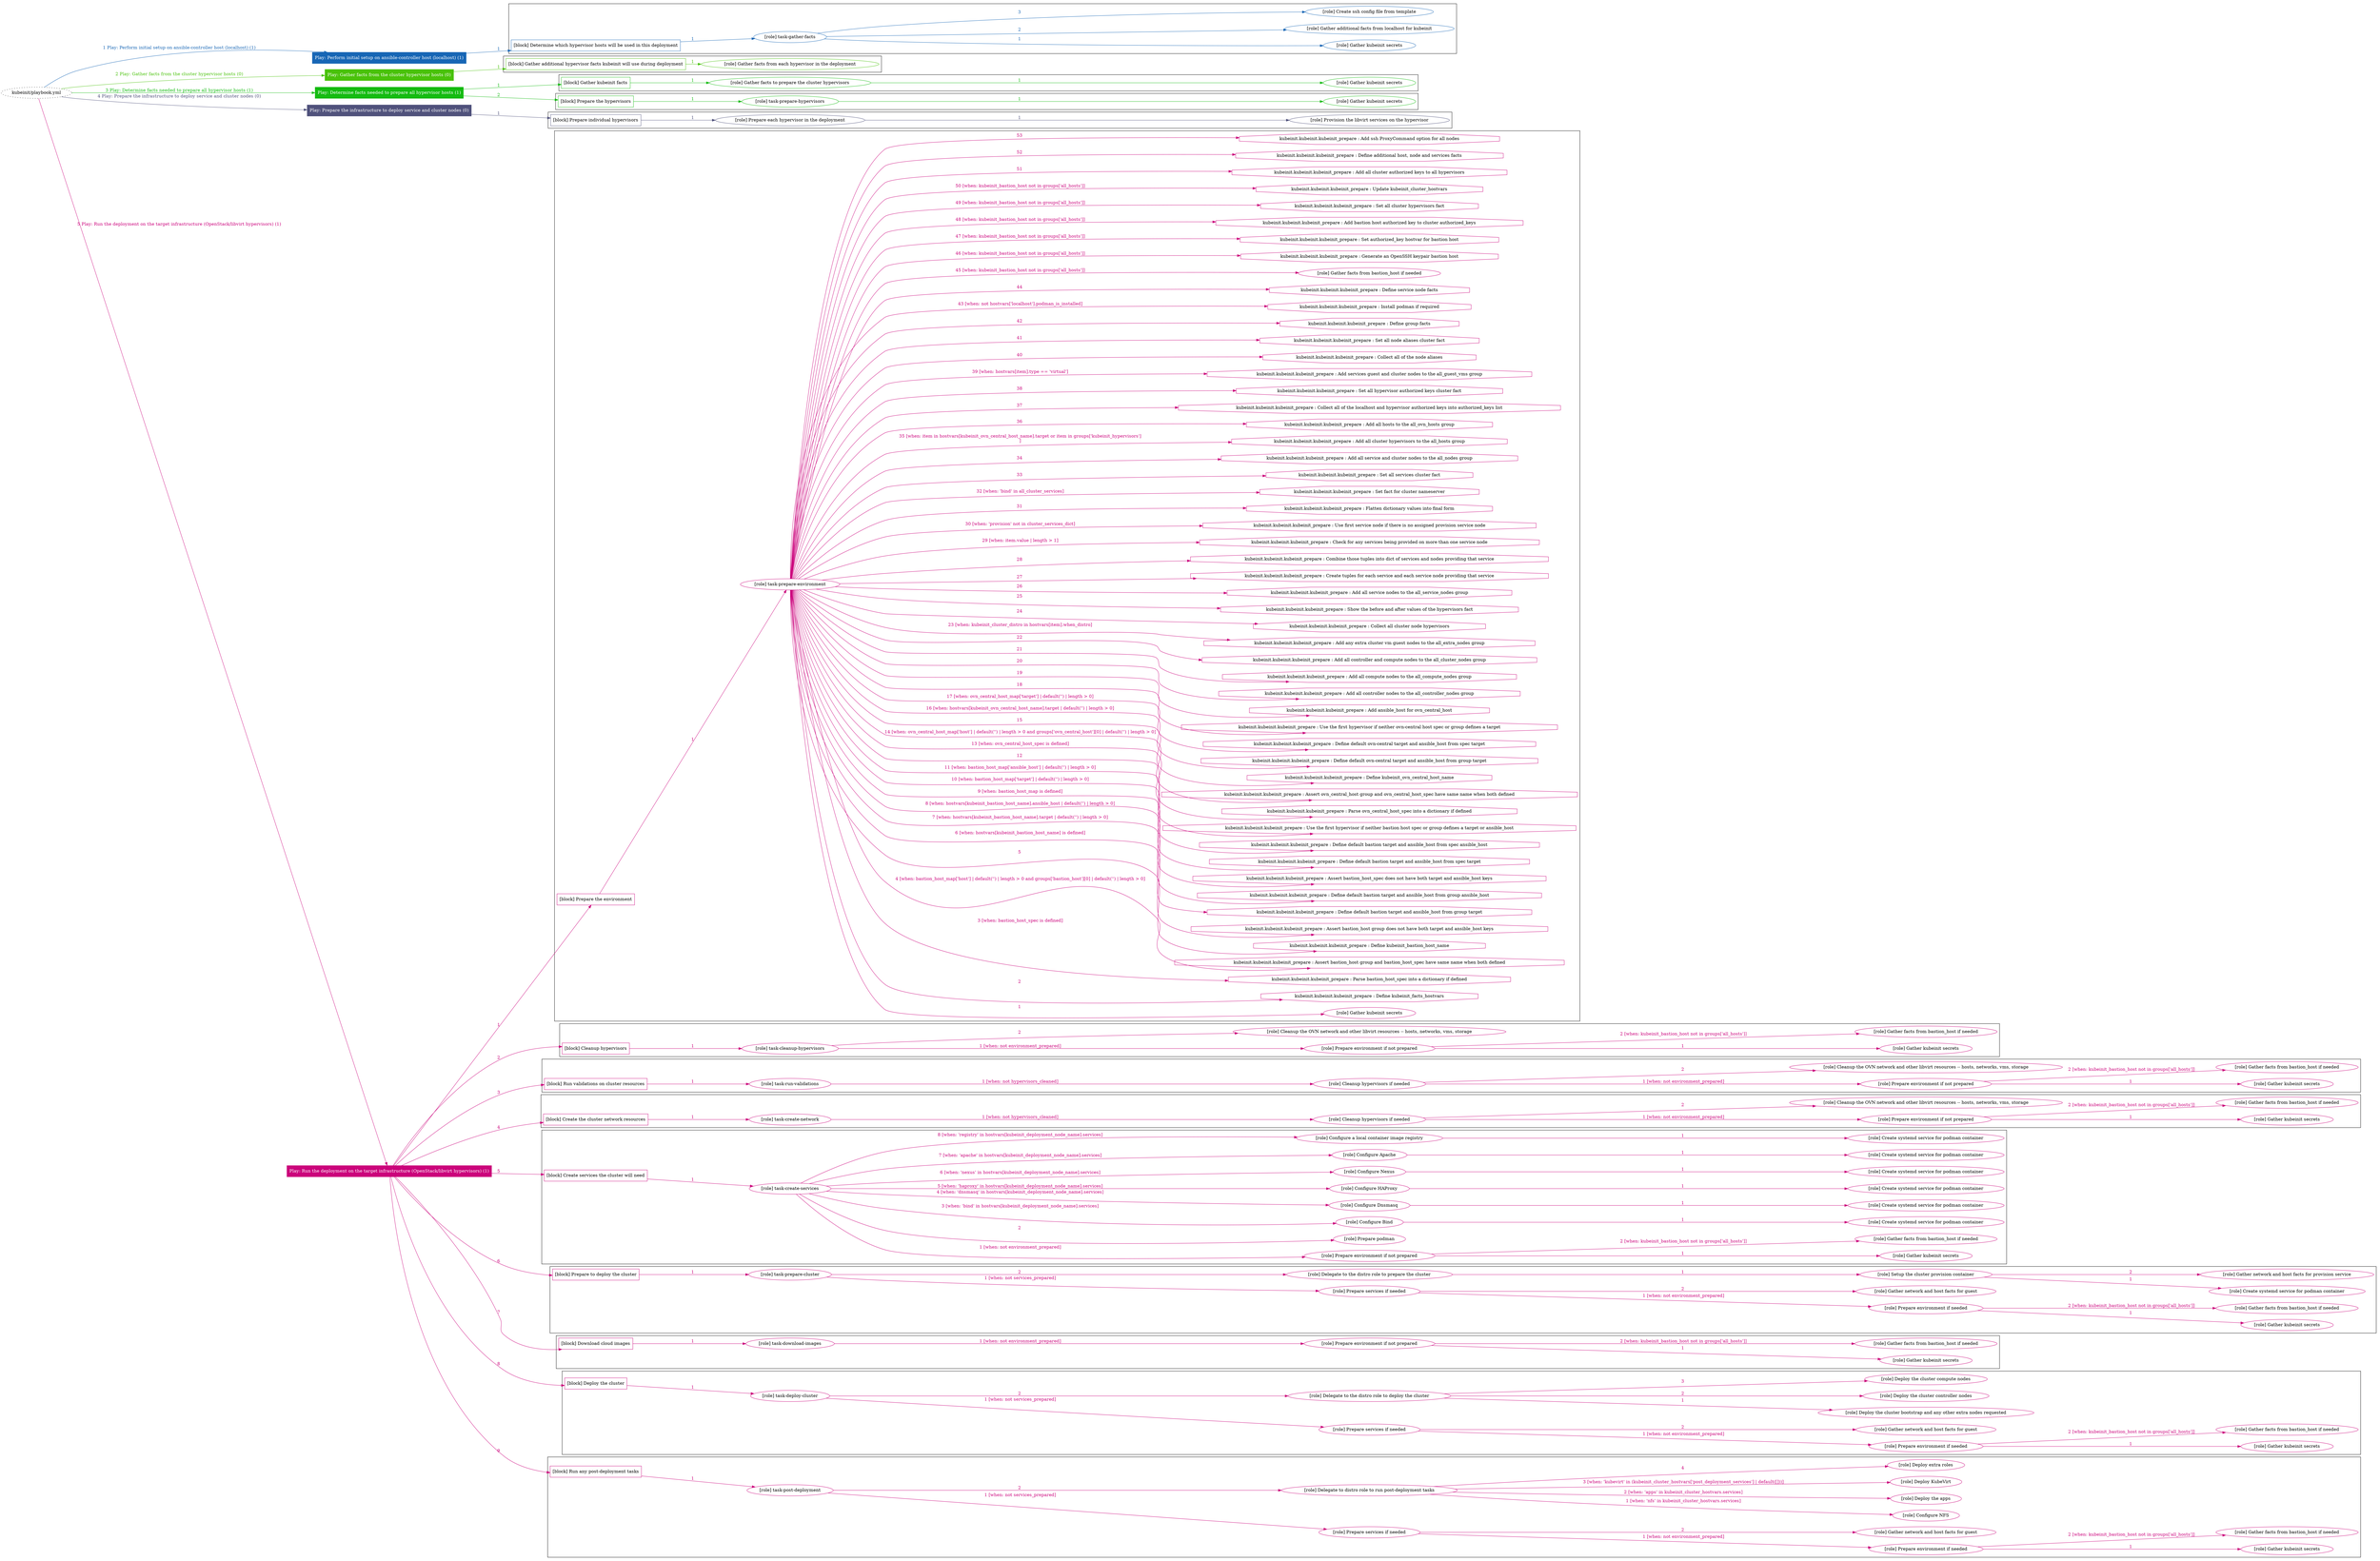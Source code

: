 digraph {
	graph [concentrate=true ordering=in rankdir=LR ratio=fill]
	edge [esep=5 sep=10]
	"kubeinit/playbook.yml" [URL="/home/runner/work/kubeinit/kubeinit/kubeinit/playbook.yml" id=playbook_846d799f style=dotted]
	"kubeinit/playbook.yml" -> play_1bf1c8bc [label="1 Play: Perform initial setup on ansible-controller host (localhost) (1)" color="#1766b5" fontcolor="#1766b5" id=edge_play_1bf1c8bc labeltooltip="1 Play: Perform initial setup on ansible-controller host (localhost) (1)" tooltip="1 Play: Perform initial setup on ansible-controller host (localhost) (1)"]
	subgraph "Play: Perform initial setup on ansible-controller host (localhost) (1)" {
		play_1bf1c8bc [label="Play: Perform initial setup on ansible-controller host (localhost) (1)" URL="/home/runner/work/kubeinit/kubeinit/kubeinit/playbook.yml" color="#1766b5" fontcolor="#ffffff" id=play_1bf1c8bc shape=box style=filled tooltip=localhost]
		play_1bf1c8bc -> block_347389f2 [label=1 color="#1766b5" fontcolor="#1766b5" id=edge_block_347389f2 labeltooltip=1 tooltip=1]
		subgraph cluster_block_347389f2 {
			block_347389f2 [label="[block] Determine which hypervisor hosts will be used in this deployment" URL="/home/runner/work/kubeinit/kubeinit/kubeinit/playbook.yml" color="#1766b5" id=block_347389f2 labeltooltip="Determine which hypervisor hosts will be used in this deployment" shape=box tooltip="Determine which hypervisor hosts will be used in this deployment"]
			block_347389f2 -> role_304784ed [label="1 " color="#1766b5" fontcolor="#1766b5" id=edge_role_304784ed labeltooltip="1 " tooltip="1 "]
			subgraph "task-gather-facts" {
				role_304784ed [label="[role] task-gather-facts" URL="/home/runner/work/kubeinit/kubeinit/kubeinit/playbook.yml" color="#1766b5" id=role_304784ed tooltip="task-gather-facts"]
				role_304784ed -> role_8c5a2f68 [label="1 " color="#1766b5" fontcolor="#1766b5" id=edge_role_8c5a2f68 labeltooltip="1 " tooltip="1 "]
				subgraph "Gather kubeinit secrets" {
					role_8c5a2f68 [label="[role] Gather kubeinit secrets" URL="/home/runner/.ansible/collections/ansible_collections/kubeinit/kubeinit/roles/kubeinit_prepare/tasks/build_hypervisors_group.yml" color="#1766b5" id=role_8c5a2f68 tooltip="Gather kubeinit secrets"]
				}
				role_304784ed -> role_7f83522d [label="2 " color="#1766b5" fontcolor="#1766b5" id=edge_role_7f83522d labeltooltip="2 " tooltip="2 "]
				subgraph "Gather additional facts from localhost for kubeinit" {
					role_7f83522d [label="[role] Gather additional facts from localhost for kubeinit" URL="/home/runner/.ansible/collections/ansible_collections/kubeinit/kubeinit/roles/kubeinit_prepare/tasks/build_hypervisors_group.yml" color="#1766b5" id=role_7f83522d tooltip="Gather additional facts from localhost for kubeinit"]
				}
				role_304784ed -> role_551bb675 [label="3 " color="#1766b5" fontcolor="#1766b5" id=edge_role_551bb675 labeltooltip="3 " tooltip="3 "]
				subgraph "Create ssh config file from template" {
					role_551bb675 [label="[role] Create ssh config file from template" URL="/home/runner/.ansible/collections/ansible_collections/kubeinit/kubeinit/roles/kubeinit_prepare/tasks/build_hypervisors_group.yml" color="#1766b5" id=role_551bb675 tooltip="Create ssh config file from template"]
				}
			}
		}
	}
	"kubeinit/playbook.yml" -> play_686e9ae6 [label="2 Play: Gather facts from the cluster hypervisor hosts (0)" color="#49c20a" fontcolor="#49c20a" id=edge_play_686e9ae6 labeltooltip="2 Play: Gather facts from the cluster hypervisor hosts (0)" tooltip="2 Play: Gather facts from the cluster hypervisor hosts (0)"]
	subgraph "Play: Gather facts from the cluster hypervisor hosts (0)" {
		play_686e9ae6 [label="Play: Gather facts from the cluster hypervisor hosts (0)" URL="/home/runner/work/kubeinit/kubeinit/kubeinit/playbook.yml" color="#49c20a" fontcolor="#ffffff" id=play_686e9ae6 shape=box style=filled tooltip="Play: Gather facts from the cluster hypervisor hosts (0)"]
		play_686e9ae6 -> block_12e682be [label=1 color="#49c20a" fontcolor="#49c20a" id=edge_block_12e682be labeltooltip=1 tooltip=1]
		subgraph cluster_block_12e682be {
			block_12e682be [label="[block] Gather additional hypervisor facts kubeinit will use during deployment" URL="/home/runner/work/kubeinit/kubeinit/kubeinit/playbook.yml" color="#49c20a" id=block_12e682be labeltooltip="Gather additional hypervisor facts kubeinit will use during deployment" shape=box tooltip="Gather additional hypervisor facts kubeinit will use during deployment"]
			block_12e682be -> role_08d3525a [label="1 " color="#49c20a" fontcolor="#49c20a" id=edge_role_08d3525a labeltooltip="1 " tooltip="1 "]
			subgraph "Gather facts from each hypervisor in the deployment" {
				role_08d3525a [label="[role] Gather facts from each hypervisor in the deployment" URL="/home/runner/work/kubeinit/kubeinit/kubeinit/playbook.yml" color="#49c20a" id=role_08d3525a tooltip="Gather facts from each hypervisor in the deployment"]
			}
		}
	}
	"kubeinit/playbook.yml" -> play_53d3c7b6 [label="3 Play: Determine facts needed to prepare all hypervisor hosts (1)" color="#14bb11" fontcolor="#14bb11" id=edge_play_53d3c7b6 labeltooltip="3 Play: Determine facts needed to prepare all hypervisor hosts (1)" tooltip="3 Play: Determine facts needed to prepare all hypervisor hosts (1)"]
	subgraph "Play: Determine facts needed to prepare all hypervisor hosts (1)" {
		play_53d3c7b6 [label="Play: Determine facts needed to prepare all hypervisor hosts (1)" URL="/home/runner/work/kubeinit/kubeinit/kubeinit/playbook.yml" color="#14bb11" fontcolor="#ffffff" id=play_53d3c7b6 shape=box style=filled tooltip=localhost]
		play_53d3c7b6 -> block_abceaa53 [label=1 color="#14bb11" fontcolor="#14bb11" id=edge_block_abceaa53 labeltooltip=1 tooltip=1]
		subgraph cluster_block_abceaa53 {
			block_abceaa53 [label="[block] Gather kubeinit facts" URL="/home/runner/work/kubeinit/kubeinit/kubeinit/playbook.yml" color="#14bb11" id=block_abceaa53 labeltooltip="Gather kubeinit facts" shape=box tooltip="Gather kubeinit facts"]
			block_abceaa53 -> role_0bd8cd49 [label="1 " color="#14bb11" fontcolor="#14bb11" id=edge_role_0bd8cd49 labeltooltip="1 " tooltip="1 "]
			subgraph "Gather facts to prepare the cluster hypervisors" {
				role_0bd8cd49 [label="[role] Gather facts to prepare the cluster hypervisors" URL="/home/runner/work/kubeinit/kubeinit/kubeinit/playbook.yml" color="#14bb11" id=role_0bd8cd49 tooltip="Gather facts to prepare the cluster hypervisors"]
				role_0bd8cd49 -> role_e40d0273 [label="1 " color="#14bb11" fontcolor="#14bb11" id=edge_role_e40d0273 labeltooltip="1 " tooltip="1 "]
				subgraph "Gather kubeinit secrets" {
					role_e40d0273 [label="[role] Gather kubeinit secrets" URL="/home/runner/.ansible/collections/ansible_collections/kubeinit/kubeinit/roles/kubeinit_prepare/tasks/gather_kubeinit_facts.yml" color="#14bb11" id=role_e40d0273 tooltip="Gather kubeinit secrets"]
				}
			}
		}
		play_53d3c7b6 -> block_884242a8 [label=2 color="#14bb11" fontcolor="#14bb11" id=edge_block_884242a8 labeltooltip=2 tooltip=2]
		subgraph cluster_block_884242a8 {
			block_884242a8 [label="[block] Prepare the hypervisors" URL="/home/runner/work/kubeinit/kubeinit/kubeinit/playbook.yml" color="#14bb11" id=block_884242a8 labeltooltip="Prepare the hypervisors" shape=box tooltip="Prepare the hypervisors"]
			block_884242a8 -> role_5e79ccfb [label="1 " color="#14bb11" fontcolor="#14bb11" id=edge_role_5e79ccfb labeltooltip="1 " tooltip="1 "]
			subgraph "task-prepare-hypervisors" {
				role_5e79ccfb [label="[role] task-prepare-hypervisors" URL="/home/runner/work/kubeinit/kubeinit/kubeinit/playbook.yml" color="#14bb11" id=role_5e79ccfb tooltip="task-prepare-hypervisors"]
				role_5e79ccfb -> role_bdb5c12f [label="1 " color="#14bb11" fontcolor="#14bb11" id=edge_role_bdb5c12f labeltooltip="1 " tooltip="1 "]
				subgraph "Gather kubeinit secrets" {
					role_bdb5c12f [label="[role] Gather kubeinit secrets" URL="/home/runner/.ansible/collections/ansible_collections/kubeinit/kubeinit/roles/kubeinit_prepare/tasks/gather_kubeinit_facts.yml" color="#14bb11" id=role_bdb5c12f tooltip="Gather kubeinit secrets"]
				}
			}
		}
	}
	"kubeinit/playbook.yml" -> play_7f6375d7 [label="4 Play: Prepare the infrastructure to deploy service and cluster nodes (0)" color="#50527c" fontcolor="#50527c" id=edge_play_7f6375d7 labeltooltip="4 Play: Prepare the infrastructure to deploy service and cluster nodes (0)" tooltip="4 Play: Prepare the infrastructure to deploy service and cluster nodes (0)"]
	subgraph "Play: Prepare the infrastructure to deploy service and cluster nodes (0)" {
		play_7f6375d7 [label="Play: Prepare the infrastructure to deploy service and cluster nodes (0)" URL="/home/runner/work/kubeinit/kubeinit/kubeinit/playbook.yml" color="#50527c" fontcolor="#ffffff" id=play_7f6375d7 shape=box style=filled tooltip="Play: Prepare the infrastructure to deploy service and cluster nodes (0)"]
		play_7f6375d7 -> block_b3af2cde [label=1 color="#50527c" fontcolor="#50527c" id=edge_block_b3af2cde labeltooltip=1 tooltip=1]
		subgraph cluster_block_b3af2cde {
			block_b3af2cde [label="[block] Prepare individual hypervisors" URL="/home/runner/work/kubeinit/kubeinit/kubeinit/playbook.yml" color="#50527c" id=block_b3af2cde labeltooltip="Prepare individual hypervisors" shape=box tooltip="Prepare individual hypervisors"]
			block_b3af2cde -> role_51fc0dc5 [label="1 " color="#50527c" fontcolor="#50527c" id=edge_role_51fc0dc5 labeltooltip="1 " tooltip="1 "]
			subgraph "Prepare each hypervisor in the deployment" {
				role_51fc0dc5 [label="[role] Prepare each hypervisor in the deployment" URL="/home/runner/work/kubeinit/kubeinit/kubeinit/playbook.yml" color="#50527c" id=role_51fc0dc5 tooltip="Prepare each hypervisor in the deployment"]
				role_51fc0dc5 -> role_08ef124c [label="1 " color="#50527c" fontcolor="#50527c" id=edge_role_08ef124c labeltooltip="1 " tooltip="1 "]
				subgraph "Provision the libvirt services on the hypervisor" {
					role_08ef124c [label="[role] Provision the libvirt services on the hypervisor" URL="/home/runner/.ansible/collections/ansible_collections/kubeinit/kubeinit/roles/kubeinit_prepare/tasks/prepare_hypervisor.yml" color="#50527c" id=role_08ef124c tooltip="Provision the libvirt services on the hypervisor"]
				}
			}
		}
	}
	"kubeinit/playbook.yml" -> play_5b26e2d3 [label="5 Play: Run the deployment on the target infrastructure (OpenStack/libvirt hypervisors) (1)" color="#cb017b" fontcolor="#cb017b" id=edge_play_5b26e2d3 labeltooltip="5 Play: Run the deployment on the target infrastructure (OpenStack/libvirt hypervisors) (1)" tooltip="5 Play: Run the deployment on the target infrastructure (OpenStack/libvirt hypervisors) (1)"]
	subgraph "Play: Run the deployment on the target infrastructure (OpenStack/libvirt hypervisors) (1)" {
		play_5b26e2d3 [label="Play: Run the deployment on the target infrastructure (OpenStack/libvirt hypervisors) (1)" URL="/home/runner/work/kubeinit/kubeinit/kubeinit/playbook.yml" color="#cb017b" fontcolor="#ffffff" id=play_5b26e2d3 shape=box style=filled tooltip=localhost]
		play_5b26e2d3 -> block_64d77fca [label=1 color="#cb017b" fontcolor="#cb017b" id=edge_block_64d77fca labeltooltip=1 tooltip=1]
		subgraph cluster_block_64d77fca {
			block_64d77fca [label="[block] Prepare the environment" URL="/home/runner/work/kubeinit/kubeinit/kubeinit/playbook.yml" color="#cb017b" id=block_64d77fca labeltooltip="Prepare the environment" shape=box tooltip="Prepare the environment"]
			block_64d77fca -> role_c6e893e7 [label="1 " color="#cb017b" fontcolor="#cb017b" id=edge_role_c6e893e7 labeltooltip="1 " tooltip="1 "]
			subgraph "task-prepare-environment" {
				role_c6e893e7 [label="[role] task-prepare-environment" URL="/home/runner/work/kubeinit/kubeinit/kubeinit/playbook.yml" color="#cb017b" id=role_c6e893e7 tooltip="task-prepare-environment"]
				role_c6e893e7 -> role_c449b053 [label="1 " color="#cb017b" fontcolor="#cb017b" id=edge_role_c449b053 labeltooltip="1 " tooltip="1 "]
				subgraph "Gather kubeinit secrets" {
					role_c449b053 [label="[role] Gather kubeinit secrets" URL="/home/runner/.ansible/collections/ansible_collections/kubeinit/kubeinit/roles/kubeinit_prepare/tasks/gather_kubeinit_facts.yml" color="#cb017b" id=role_c449b053 tooltip="Gather kubeinit secrets"]
				}
				task_60bcbed5 [label="kubeinit.kubeinit.kubeinit_prepare : Define kubeinit_facts_hostvars" URL="/home/runner/.ansible/collections/ansible_collections/kubeinit/kubeinit/roles/kubeinit_prepare/tasks/main.yml" color="#cb017b" id=task_60bcbed5 shape=octagon tooltip="kubeinit.kubeinit.kubeinit_prepare : Define kubeinit_facts_hostvars"]
				role_c6e893e7 -> task_60bcbed5 [label="2 " color="#cb017b" fontcolor="#cb017b" id=edge_task_60bcbed5 labeltooltip="2 " tooltip="2 "]
				task_546e9385 [label="kubeinit.kubeinit.kubeinit_prepare : Parse bastion_host_spec into a dictionary if defined" URL="/home/runner/.ansible/collections/ansible_collections/kubeinit/kubeinit/roles/kubeinit_prepare/tasks/main.yml" color="#cb017b" id=task_546e9385 shape=octagon tooltip="kubeinit.kubeinit.kubeinit_prepare : Parse bastion_host_spec into a dictionary if defined"]
				role_c6e893e7 -> task_546e9385 [label="3 [when: bastion_host_spec is defined]" color="#cb017b" fontcolor="#cb017b" id=edge_task_546e9385 labeltooltip="3 [when: bastion_host_spec is defined]" tooltip="3 [when: bastion_host_spec is defined]"]
				task_e643b98a [label="kubeinit.kubeinit.kubeinit_prepare : Assert bastion_host group and bastion_host_spec have same name when both defined" URL="/home/runner/.ansible/collections/ansible_collections/kubeinit/kubeinit/roles/kubeinit_prepare/tasks/main.yml" color="#cb017b" id=task_e643b98a shape=octagon tooltip="kubeinit.kubeinit.kubeinit_prepare : Assert bastion_host group and bastion_host_spec have same name when both defined"]
				role_c6e893e7 -> task_e643b98a [label="4 [when: bastion_host_map['host'] | default('') | length > 0 and groups['bastion_host'][0] | default('') | length > 0]" color="#cb017b" fontcolor="#cb017b" id=edge_task_e643b98a labeltooltip="4 [when: bastion_host_map['host'] | default('') | length > 0 and groups['bastion_host'][0] | default('') | length > 0]" tooltip="4 [when: bastion_host_map['host'] | default('') | length > 0 and groups['bastion_host'][0] | default('') | length > 0]"]
				task_2e966490 [label="kubeinit.kubeinit.kubeinit_prepare : Define kubeinit_bastion_host_name" URL="/home/runner/.ansible/collections/ansible_collections/kubeinit/kubeinit/roles/kubeinit_prepare/tasks/main.yml" color="#cb017b" id=task_2e966490 shape=octagon tooltip="kubeinit.kubeinit.kubeinit_prepare : Define kubeinit_bastion_host_name"]
				role_c6e893e7 -> task_2e966490 [label="5 " color="#cb017b" fontcolor="#cb017b" id=edge_task_2e966490 labeltooltip="5 " tooltip="5 "]
				task_2ff5dd9a [label="kubeinit.kubeinit.kubeinit_prepare : Assert bastion_host group does not have both target and ansible_host keys" URL="/home/runner/.ansible/collections/ansible_collections/kubeinit/kubeinit/roles/kubeinit_prepare/tasks/main.yml" color="#cb017b" id=task_2ff5dd9a shape=octagon tooltip="kubeinit.kubeinit.kubeinit_prepare : Assert bastion_host group does not have both target and ansible_host keys"]
				role_c6e893e7 -> task_2ff5dd9a [label="6 [when: hostvars[kubeinit_bastion_host_name] is defined]" color="#cb017b" fontcolor="#cb017b" id=edge_task_2ff5dd9a labeltooltip="6 [when: hostvars[kubeinit_bastion_host_name] is defined]" tooltip="6 [when: hostvars[kubeinit_bastion_host_name] is defined]"]
				task_732dc5e1 [label="kubeinit.kubeinit.kubeinit_prepare : Define default bastion target and ansible_host from group target" URL="/home/runner/.ansible/collections/ansible_collections/kubeinit/kubeinit/roles/kubeinit_prepare/tasks/main.yml" color="#cb017b" id=task_732dc5e1 shape=octagon tooltip="kubeinit.kubeinit.kubeinit_prepare : Define default bastion target and ansible_host from group target"]
				role_c6e893e7 -> task_732dc5e1 [label="7 [when: hostvars[kubeinit_bastion_host_name].target | default('') | length > 0]" color="#cb017b" fontcolor="#cb017b" id=edge_task_732dc5e1 labeltooltip="7 [when: hostvars[kubeinit_bastion_host_name].target | default('') | length > 0]" tooltip="7 [when: hostvars[kubeinit_bastion_host_name].target | default('') | length > 0]"]
				task_aef737de [label="kubeinit.kubeinit.kubeinit_prepare : Define default bastion target and ansible_host from group ansible_host" URL="/home/runner/.ansible/collections/ansible_collections/kubeinit/kubeinit/roles/kubeinit_prepare/tasks/main.yml" color="#cb017b" id=task_aef737de shape=octagon tooltip="kubeinit.kubeinit.kubeinit_prepare : Define default bastion target and ansible_host from group ansible_host"]
				role_c6e893e7 -> task_aef737de [label="8 [when: hostvars[kubeinit_bastion_host_name].ansible_host | default('') | length > 0]" color="#cb017b" fontcolor="#cb017b" id=edge_task_aef737de labeltooltip="8 [when: hostvars[kubeinit_bastion_host_name].ansible_host | default('') | length > 0]" tooltip="8 [when: hostvars[kubeinit_bastion_host_name].ansible_host | default('') | length > 0]"]
				task_e4a8e829 [label="kubeinit.kubeinit.kubeinit_prepare : Assert bastion_host_spec does not have both target and ansible_host keys" URL="/home/runner/.ansible/collections/ansible_collections/kubeinit/kubeinit/roles/kubeinit_prepare/tasks/main.yml" color="#cb017b" id=task_e4a8e829 shape=octagon tooltip="kubeinit.kubeinit.kubeinit_prepare : Assert bastion_host_spec does not have both target and ansible_host keys"]
				role_c6e893e7 -> task_e4a8e829 [label="9 [when: bastion_host_map is defined]" color="#cb017b" fontcolor="#cb017b" id=edge_task_e4a8e829 labeltooltip="9 [when: bastion_host_map is defined]" tooltip="9 [when: bastion_host_map is defined]"]
				task_cbf20954 [label="kubeinit.kubeinit.kubeinit_prepare : Define default bastion target and ansible_host from spec target" URL="/home/runner/.ansible/collections/ansible_collections/kubeinit/kubeinit/roles/kubeinit_prepare/tasks/main.yml" color="#cb017b" id=task_cbf20954 shape=octagon tooltip="kubeinit.kubeinit.kubeinit_prepare : Define default bastion target and ansible_host from spec target"]
				role_c6e893e7 -> task_cbf20954 [label="10 [when: bastion_host_map['target'] | default('') | length > 0]" color="#cb017b" fontcolor="#cb017b" id=edge_task_cbf20954 labeltooltip="10 [when: bastion_host_map['target'] | default('') | length > 0]" tooltip="10 [when: bastion_host_map['target'] | default('') | length > 0]"]
				task_71e59af8 [label="kubeinit.kubeinit.kubeinit_prepare : Define default bastion target and ansible_host from spec ansible_host" URL="/home/runner/.ansible/collections/ansible_collections/kubeinit/kubeinit/roles/kubeinit_prepare/tasks/main.yml" color="#cb017b" id=task_71e59af8 shape=octagon tooltip="kubeinit.kubeinit.kubeinit_prepare : Define default bastion target and ansible_host from spec ansible_host"]
				role_c6e893e7 -> task_71e59af8 [label="11 [when: bastion_host_map['ansible_host'] | default('') | length > 0]" color="#cb017b" fontcolor="#cb017b" id=edge_task_71e59af8 labeltooltip="11 [when: bastion_host_map['ansible_host'] | default('') | length > 0]" tooltip="11 [when: bastion_host_map['ansible_host'] | default('') | length > 0]"]
				task_20bc14a0 [label="kubeinit.kubeinit.kubeinit_prepare : Use the first hypervisor if neither bastion host spec or group defines a target or ansible_host" URL="/home/runner/.ansible/collections/ansible_collections/kubeinit/kubeinit/roles/kubeinit_prepare/tasks/main.yml" color="#cb017b" id=task_20bc14a0 shape=octagon tooltip="kubeinit.kubeinit.kubeinit_prepare : Use the first hypervisor if neither bastion host spec or group defines a target or ansible_host"]
				role_c6e893e7 -> task_20bc14a0 [label="12 " color="#cb017b" fontcolor="#cb017b" id=edge_task_20bc14a0 labeltooltip="12 " tooltip="12 "]
				task_e13a385e [label="kubeinit.kubeinit.kubeinit_prepare : Parse ovn_central_host_spec into a dictionary if defined" URL="/home/runner/.ansible/collections/ansible_collections/kubeinit/kubeinit/roles/kubeinit_prepare/tasks/main.yml" color="#cb017b" id=task_e13a385e shape=octagon tooltip="kubeinit.kubeinit.kubeinit_prepare : Parse ovn_central_host_spec into a dictionary if defined"]
				role_c6e893e7 -> task_e13a385e [label="13 [when: ovn_central_host_spec is defined]" color="#cb017b" fontcolor="#cb017b" id=edge_task_e13a385e labeltooltip="13 [when: ovn_central_host_spec is defined]" tooltip="13 [when: ovn_central_host_spec is defined]"]
				task_0294f405 [label="kubeinit.kubeinit.kubeinit_prepare : Assert ovn_central_host group and ovn_central_host_spec have same name when both defined" URL="/home/runner/.ansible/collections/ansible_collections/kubeinit/kubeinit/roles/kubeinit_prepare/tasks/main.yml" color="#cb017b" id=task_0294f405 shape=octagon tooltip="kubeinit.kubeinit.kubeinit_prepare : Assert ovn_central_host group and ovn_central_host_spec have same name when both defined"]
				role_c6e893e7 -> task_0294f405 [label="14 [when: ovn_central_host_map['host'] | default('') | length > 0 and groups['ovn_central_host'][0] | default('') | length > 0]" color="#cb017b" fontcolor="#cb017b" id=edge_task_0294f405 labeltooltip="14 [when: ovn_central_host_map['host'] | default('') | length > 0 and groups['ovn_central_host'][0] | default('') | length > 0]" tooltip="14 [when: ovn_central_host_map['host'] | default('') | length > 0 and groups['ovn_central_host'][0] | default('') | length > 0]"]
				task_cd2dd4a1 [label="kubeinit.kubeinit.kubeinit_prepare : Define kubeinit_ovn_central_host_name" URL="/home/runner/.ansible/collections/ansible_collections/kubeinit/kubeinit/roles/kubeinit_prepare/tasks/main.yml" color="#cb017b" id=task_cd2dd4a1 shape=octagon tooltip="kubeinit.kubeinit.kubeinit_prepare : Define kubeinit_ovn_central_host_name"]
				role_c6e893e7 -> task_cd2dd4a1 [label="15 " color="#cb017b" fontcolor="#cb017b" id=edge_task_cd2dd4a1 labeltooltip="15 " tooltip="15 "]
				task_fe886c71 [label="kubeinit.kubeinit.kubeinit_prepare : Define default ovn-central target and ansible_host from group target" URL="/home/runner/.ansible/collections/ansible_collections/kubeinit/kubeinit/roles/kubeinit_prepare/tasks/main.yml" color="#cb017b" id=task_fe886c71 shape=octagon tooltip="kubeinit.kubeinit.kubeinit_prepare : Define default ovn-central target and ansible_host from group target"]
				role_c6e893e7 -> task_fe886c71 [label="16 [when: hostvars[kubeinit_ovn_central_host_name].target | default('') | length > 0]" color="#cb017b" fontcolor="#cb017b" id=edge_task_fe886c71 labeltooltip="16 [when: hostvars[kubeinit_ovn_central_host_name].target | default('') | length > 0]" tooltip="16 [when: hostvars[kubeinit_ovn_central_host_name].target | default('') | length > 0]"]
				task_6867ed87 [label="kubeinit.kubeinit.kubeinit_prepare : Define default ovn-central target and ansible_host from spec target" URL="/home/runner/.ansible/collections/ansible_collections/kubeinit/kubeinit/roles/kubeinit_prepare/tasks/main.yml" color="#cb017b" id=task_6867ed87 shape=octagon tooltip="kubeinit.kubeinit.kubeinit_prepare : Define default ovn-central target and ansible_host from spec target"]
				role_c6e893e7 -> task_6867ed87 [label="17 [when: ovn_central_host_map['target'] | default('') | length > 0]" color="#cb017b" fontcolor="#cb017b" id=edge_task_6867ed87 labeltooltip="17 [when: ovn_central_host_map['target'] | default('') | length > 0]" tooltip="17 [when: ovn_central_host_map['target'] | default('') | length > 0]"]
				task_dc14c902 [label="kubeinit.kubeinit.kubeinit_prepare : Use the first hypervisor if neither ovn-central host spec or group defines a target" URL="/home/runner/.ansible/collections/ansible_collections/kubeinit/kubeinit/roles/kubeinit_prepare/tasks/main.yml" color="#cb017b" id=task_dc14c902 shape=octagon tooltip="kubeinit.kubeinit.kubeinit_prepare : Use the first hypervisor if neither ovn-central host spec or group defines a target"]
				role_c6e893e7 -> task_dc14c902 [label="18 " color="#cb017b" fontcolor="#cb017b" id=edge_task_dc14c902 labeltooltip="18 " tooltip="18 "]
				task_ca9960a8 [label="kubeinit.kubeinit.kubeinit_prepare : Add ansible_host for ovn_central_host" URL="/home/runner/.ansible/collections/ansible_collections/kubeinit/kubeinit/roles/kubeinit_prepare/tasks/main.yml" color="#cb017b" id=task_ca9960a8 shape=octagon tooltip="kubeinit.kubeinit.kubeinit_prepare : Add ansible_host for ovn_central_host"]
				role_c6e893e7 -> task_ca9960a8 [label="19 " color="#cb017b" fontcolor="#cb017b" id=edge_task_ca9960a8 labeltooltip="19 " tooltip="19 "]
				task_36b14935 [label="kubeinit.kubeinit.kubeinit_prepare : Add all controller nodes to the all_controller_nodes group" URL="/home/runner/.ansible/collections/ansible_collections/kubeinit/kubeinit/roles/kubeinit_prepare/tasks/prepare_groups.yml" color="#cb017b" id=task_36b14935 shape=octagon tooltip="kubeinit.kubeinit.kubeinit_prepare : Add all controller nodes to the all_controller_nodes group"]
				role_c6e893e7 -> task_36b14935 [label="20 " color="#cb017b" fontcolor="#cb017b" id=edge_task_36b14935 labeltooltip="20 " tooltip="20 "]
				task_f7a370c9 [label="kubeinit.kubeinit.kubeinit_prepare : Add all compute nodes to the all_compute_nodes group" URL="/home/runner/.ansible/collections/ansible_collections/kubeinit/kubeinit/roles/kubeinit_prepare/tasks/prepare_groups.yml" color="#cb017b" id=task_f7a370c9 shape=octagon tooltip="kubeinit.kubeinit.kubeinit_prepare : Add all compute nodes to the all_compute_nodes group"]
				role_c6e893e7 -> task_f7a370c9 [label="21 " color="#cb017b" fontcolor="#cb017b" id=edge_task_f7a370c9 labeltooltip="21 " tooltip="21 "]
				task_4027723e [label="kubeinit.kubeinit.kubeinit_prepare : Add all controller and compute nodes to the all_cluster_nodes group" URL="/home/runner/.ansible/collections/ansible_collections/kubeinit/kubeinit/roles/kubeinit_prepare/tasks/prepare_groups.yml" color="#cb017b" id=task_4027723e shape=octagon tooltip="kubeinit.kubeinit.kubeinit_prepare : Add all controller and compute nodes to the all_cluster_nodes group"]
				role_c6e893e7 -> task_4027723e [label="22 " color="#cb017b" fontcolor="#cb017b" id=edge_task_4027723e labeltooltip="22 " tooltip="22 "]
				task_b6ff40f8 [label="kubeinit.kubeinit.kubeinit_prepare : Add any extra cluster vm guest nodes to the all_extra_nodes group" URL="/home/runner/.ansible/collections/ansible_collections/kubeinit/kubeinit/roles/kubeinit_prepare/tasks/prepare_groups.yml" color="#cb017b" id=task_b6ff40f8 shape=octagon tooltip="kubeinit.kubeinit.kubeinit_prepare : Add any extra cluster vm guest nodes to the all_extra_nodes group"]
				role_c6e893e7 -> task_b6ff40f8 [label="23 [when: kubeinit_cluster_distro in hostvars[item].when_distro]" color="#cb017b" fontcolor="#cb017b" id=edge_task_b6ff40f8 labeltooltip="23 [when: kubeinit_cluster_distro in hostvars[item].when_distro]" tooltip="23 [when: kubeinit_cluster_distro in hostvars[item].when_distro]"]
				task_e4939a8c [label="kubeinit.kubeinit.kubeinit_prepare : Collect all cluster node hypervisors" URL="/home/runner/.ansible/collections/ansible_collections/kubeinit/kubeinit/roles/kubeinit_prepare/tasks/prepare_groups.yml" color="#cb017b" id=task_e4939a8c shape=octagon tooltip="kubeinit.kubeinit.kubeinit_prepare : Collect all cluster node hypervisors"]
				role_c6e893e7 -> task_e4939a8c [label="24 " color="#cb017b" fontcolor="#cb017b" id=edge_task_e4939a8c labeltooltip="24 " tooltip="24 "]
				task_9a1a81fe [label="kubeinit.kubeinit.kubeinit_prepare : Show the before and after values of the hypervisors fact" URL="/home/runner/.ansible/collections/ansible_collections/kubeinit/kubeinit/roles/kubeinit_prepare/tasks/prepare_groups.yml" color="#cb017b" id=task_9a1a81fe shape=octagon tooltip="kubeinit.kubeinit.kubeinit_prepare : Show the before and after values of the hypervisors fact"]
				role_c6e893e7 -> task_9a1a81fe [label="25 " color="#cb017b" fontcolor="#cb017b" id=edge_task_9a1a81fe labeltooltip="25 " tooltip="25 "]
				task_0e758d00 [label="kubeinit.kubeinit.kubeinit_prepare : Add all service nodes to the all_service_nodes group" URL="/home/runner/.ansible/collections/ansible_collections/kubeinit/kubeinit/roles/kubeinit_prepare/tasks/prepare_groups.yml" color="#cb017b" id=task_0e758d00 shape=octagon tooltip="kubeinit.kubeinit.kubeinit_prepare : Add all service nodes to the all_service_nodes group"]
				role_c6e893e7 -> task_0e758d00 [label="26 " color="#cb017b" fontcolor="#cb017b" id=edge_task_0e758d00 labeltooltip="26 " tooltip="26 "]
				task_b8ab6c65 [label="kubeinit.kubeinit.kubeinit_prepare : Create tuples for each service and each service node providing that service" URL="/home/runner/.ansible/collections/ansible_collections/kubeinit/kubeinit/roles/kubeinit_prepare/tasks/prepare_groups.yml" color="#cb017b" id=task_b8ab6c65 shape=octagon tooltip="kubeinit.kubeinit.kubeinit_prepare : Create tuples for each service and each service node providing that service"]
				role_c6e893e7 -> task_b8ab6c65 [label="27 " color="#cb017b" fontcolor="#cb017b" id=edge_task_b8ab6c65 labeltooltip="27 " tooltip="27 "]
				task_4362bd40 [label="kubeinit.kubeinit.kubeinit_prepare : Combine those tuples into dict of services and nodes providing that service" URL="/home/runner/.ansible/collections/ansible_collections/kubeinit/kubeinit/roles/kubeinit_prepare/tasks/prepare_groups.yml" color="#cb017b" id=task_4362bd40 shape=octagon tooltip="kubeinit.kubeinit.kubeinit_prepare : Combine those tuples into dict of services and nodes providing that service"]
				role_c6e893e7 -> task_4362bd40 [label="28 " color="#cb017b" fontcolor="#cb017b" id=edge_task_4362bd40 labeltooltip="28 " tooltip="28 "]
				task_78803bc8 [label="kubeinit.kubeinit.kubeinit_prepare : Check for any services being provided on more than one service node" URL="/home/runner/.ansible/collections/ansible_collections/kubeinit/kubeinit/roles/kubeinit_prepare/tasks/prepare_groups.yml" color="#cb017b" id=task_78803bc8 shape=octagon tooltip="kubeinit.kubeinit.kubeinit_prepare : Check for any services being provided on more than one service node"]
				role_c6e893e7 -> task_78803bc8 [label="29 [when: item.value | length > 1]" color="#cb017b" fontcolor="#cb017b" id=edge_task_78803bc8 labeltooltip="29 [when: item.value | length > 1]" tooltip="29 [when: item.value | length > 1]"]
				task_e0089d64 [label="kubeinit.kubeinit.kubeinit_prepare : Use first service node if there is no assigned provision service node" URL="/home/runner/.ansible/collections/ansible_collections/kubeinit/kubeinit/roles/kubeinit_prepare/tasks/prepare_groups.yml" color="#cb017b" id=task_e0089d64 shape=octagon tooltip="kubeinit.kubeinit.kubeinit_prepare : Use first service node if there is no assigned provision service node"]
				role_c6e893e7 -> task_e0089d64 [label="30 [when: 'provision' not in cluster_services_dict]" color="#cb017b" fontcolor="#cb017b" id=edge_task_e0089d64 labeltooltip="30 [when: 'provision' not in cluster_services_dict]" tooltip="30 [when: 'provision' not in cluster_services_dict]"]
				task_af96d2d9 [label="kubeinit.kubeinit.kubeinit_prepare : Flatten dictionary values into final form" URL="/home/runner/.ansible/collections/ansible_collections/kubeinit/kubeinit/roles/kubeinit_prepare/tasks/prepare_groups.yml" color="#cb017b" id=task_af96d2d9 shape=octagon tooltip="kubeinit.kubeinit.kubeinit_prepare : Flatten dictionary values into final form"]
				role_c6e893e7 -> task_af96d2d9 [label="31 " color="#cb017b" fontcolor="#cb017b" id=edge_task_af96d2d9 labeltooltip="31 " tooltip="31 "]
				task_ac46b9e4 [label="kubeinit.kubeinit.kubeinit_prepare : Set fact for cluster nameserver" URL="/home/runner/.ansible/collections/ansible_collections/kubeinit/kubeinit/roles/kubeinit_prepare/tasks/prepare_groups.yml" color="#cb017b" id=task_ac46b9e4 shape=octagon tooltip="kubeinit.kubeinit.kubeinit_prepare : Set fact for cluster nameserver"]
				role_c6e893e7 -> task_ac46b9e4 [label="32 [when: 'bind' in all_cluster_services]" color="#cb017b" fontcolor="#cb017b" id=edge_task_ac46b9e4 labeltooltip="32 [when: 'bind' in all_cluster_services]" tooltip="32 [when: 'bind' in all_cluster_services]"]
				task_a56799ea [label="kubeinit.kubeinit.kubeinit_prepare : Set all services cluster fact" URL="/home/runner/.ansible/collections/ansible_collections/kubeinit/kubeinit/roles/kubeinit_prepare/tasks/prepare_groups.yml" color="#cb017b" id=task_a56799ea shape=octagon tooltip="kubeinit.kubeinit.kubeinit_prepare : Set all services cluster fact"]
				role_c6e893e7 -> task_a56799ea [label="33 " color="#cb017b" fontcolor="#cb017b" id=edge_task_a56799ea labeltooltip="33 " tooltip="33 "]
				task_58939f0b [label="kubeinit.kubeinit.kubeinit_prepare : Add all service and cluster nodes to the all_nodes group" URL="/home/runner/.ansible/collections/ansible_collections/kubeinit/kubeinit/roles/kubeinit_prepare/tasks/prepare_groups.yml" color="#cb017b" id=task_58939f0b shape=octagon tooltip="kubeinit.kubeinit.kubeinit_prepare : Add all service and cluster nodes to the all_nodes group"]
				role_c6e893e7 -> task_58939f0b [label="34 " color="#cb017b" fontcolor="#cb017b" id=edge_task_58939f0b labeltooltip="34 " tooltip="34 "]
				task_8fd4c49c [label="kubeinit.kubeinit.kubeinit_prepare : Add all cluster hypervisors to the all_hosts group" URL="/home/runner/.ansible/collections/ansible_collections/kubeinit/kubeinit/roles/kubeinit_prepare/tasks/prepare_groups.yml" color="#cb017b" id=task_8fd4c49c shape=octagon tooltip="kubeinit.kubeinit.kubeinit_prepare : Add all cluster hypervisors to the all_hosts group"]
				role_c6e893e7 -> task_8fd4c49c [label="35 [when: item in hostvars[kubeinit_ovn_central_host_name].target or item in groups['kubeinit_hypervisors']
]" color="#cb017b" fontcolor="#cb017b" id=edge_task_8fd4c49c labeltooltip="35 [when: item in hostvars[kubeinit_ovn_central_host_name].target or item in groups['kubeinit_hypervisors']
]" tooltip="35 [when: item in hostvars[kubeinit_ovn_central_host_name].target or item in groups['kubeinit_hypervisors']
]"]
				task_b1ab6784 [label="kubeinit.kubeinit.kubeinit_prepare : Add all hosts to the all_ovn_hosts group" URL="/home/runner/.ansible/collections/ansible_collections/kubeinit/kubeinit/roles/kubeinit_prepare/tasks/prepare_groups.yml" color="#cb017b" id=task_b1ab6784 shape=octagon tooltip="kubeinit.kubeinit.kubeinit_prepare : Add all hosts to the all_ovn_hosts group"]
				role_c6e893e7 -> task_b1ab6784 [label="36 " color="#cb017b" fontcolor="#cb017b" id=edge_task_b1ab6784 labeltooltip="36 " tooltip="36 "]
				task_913a9225 [label="kubeinit.kubeinit.kubeinit_prepare : Collect all of the localhost and hypervisor authorized keys into authorized_keys list" URL="/home/runner/.ansible/collections/ansible_collections/kubeinit/kubeinit/roles/kubeinit_prepare/tasks/prepare_groups.yml" color="#cb017b" id=task_913a9225 shape=octagon tooltip="kubeinit.kubeinit.kubeinit_prepare : Collect all of the localhost and hypervisor authorized keys into authorized_keys list"]
				role_c6e893e7 -> task_913a9225 [label="37 " color="#cb017b" fontcolor="#cb017b" id=edge_task_913a9225 labeltooltip="37 " tooltip="37 "]
				task_9d9010ac [label="kubeinit.kubeinit.kubeinit_prepare : Set all hypervisor authorized keys cluster fact" URL="/home/runner/.ansible/collections/ansible_collections/kubeinit/kubeinit/roles/kubeinit_prepare/tasks/prepare_groups.yml" color="#cb017b" id=task_9d9010ac shape=octagon tooltip="kubeinit.kubeinit.kubeinit_prepare : Set all hypervisor authorized keys cluster fact"]
				role_c6e893e7 -> task_9d9010ac [label="38 " color="#cb017b" fontcolor="#cb017b" id=edge_task_9d9010ac labeltooltip="38 " tooltip="38 "]
				task_532ffc45 [label="kubeinit.kubeinit.kubeinit_prepare : Add services guest and cluster nodes to the all_guest_vms group" URL="/home/runner/.ansible/collections/ansible_collections/kubeinit/kubeinit/roles/kubeinit_prepare/tasks/prepare_groups.yml" color="#cb017b" id=task_532ffc45 shape=octagon tooltip="kubeinit.kubeinit.kubeinit_prepare : Add services guest and cluster nodes to the all_guest_vms group"]
				role_c6e893e7 -> task_532ffc45 [label="39 [when: hostvars[item].type == 'virtual']" color="#cb017b" fontcolor="#cb017b" id=edge_task_532ffc45 labeltooltip="39 [when: hostvars[item].type == 'virtual']" tooltip="39 [when: hostvars[item].type == 'virtual']"]
				task_a1746d92 [label="kubeinit.kubeinit.kubeinit_prepare : Collect all of the node aliases" URL="/home/runner/.ansible/collections/ansible_collections/kubeinit/kubeinit/roles/kubeinit_prepare/tasks/prepare_groups.yml" color="#cb017b" id=task_a1746d92 shape=octagon tooltip="kubeinit.kubeinit.kubeinit_prepare : Collect all of the node aliases"]
				role_c6e893e7 -> task_a1746d92 [label="40 " color="#cb017b" fontcolor="#cb017b" id=edge_task_a1746d92 labeltooltip="40 " tooltip="40 "]
				task_8ad6beb9 [label="kubeinit.kubeinit.kubeinit_prepare : Set all node aliases cluster fact" URL="/home/runner/.ansible/collections/ansible_collections/kubeinit/kubeinit/roles/kubeinit_prepare/tasks/prepare_groups.yml" color="#cb017b" id=task_8ad6beb9 shape=octagon tooltip="kubeinit.kubeinit.kubeinit_prepare : Set all node aliases cluster fact"]
				role_c6e893e7 -> task_8ad6beb9 [label="41 " color="#cb017b" fontcolor="#cb017b" id=edge_task_8ad6beb9 labeltooltip="41 " tooltip="41 "]
				task_6b59d541 [label="kubeinit.kubeinit.kubeinit_prepare : Define group facts" URL="/home/runner/.ansible/collections/ansible_collections/kubeinit/kubeinit/roles/kubeinit_prepare/tasks/main.yml" color="#cb017b" id=task_6b59d541 shape=octagon tooltip="kubeinit.kubeinit.kubeinit_prepare : Define group facts"]
				role_c6e893e7 -> task_6b59d541 [label="42 " color="#cb017b" fontcolor="#cb017b" id=edge_task_6b59d541 labeltooltip="42 " tooltip="42 "]
				task_82f64aa1 [label="kubeinit.kubeinit.kubeinit_prepare : Install podman if required" URL="/home/runner/.ansible/collections/ansible_collections/kubeinit/kubeinit/roles/kubeinit_prepare/tasks/main.yml" color="#cb017b" id=task_82f64aa1 shape=octagon tooltip="kubeinit.kubeinit.kubeinit_prepare : Install podman if required"]
				role_c6e893e7 -> task_82f64aa1 [label="43 [when: not hostvars['localhost'].podman_is_installed]" color="#cb017b" fontcolor="#cb017b" id=edge_task_82f64aa1 labeltooltip="43 [when: not hostvars['localhost'].podman_is_installed]" tooltip="43 [when: not hostvars['localhost'].podman_is_installed]"]
				task_a7b8afb3 [label="kubeinit.kubeinit.kubeinit_prepare : Define service node facts" URL="/home/runner/.ansible/collections/ansible_collections/kubeinit/kubeinit/roles/kubeinit_prepare/tasks/main.yml" color="#cb017b" id=task_a7b8afb3 shape=octagon tooltip="kubeinit.kubeinit.kubeinit_prepare : Define service node facts"]
				role_c6e893e7 -> task_a7b8afb3 [label="44 " color="#cb017b" fontcolor="#cb017b" id=edge_task_a7b8afb3 labeltooltip="44 " tooltip="44 "]
				role_c6e893e7 -> role_1fc5777c [label="45 [when: kubeinit_bastion_host not in groups['all_hosts']]" color="#cb017b" fontcolor="#cb017b" id=edge_role_1fc5777c labeltooltip="45 [when: kubeinit_bastion_host not in groups['all_hosts']]" tooltip="45 [when: kubeinit_bastion_host not in groups['all_hosts']]"]
				subgraph "Gather facts from bastion_host if needed" {
					role_1fc5777c [label="[role] Gather facts from bastion_host if needed" URL="/home/runner/.ansible/collections/ansible_collections/kubeinit/kubeinit/roles/kubeinit_prepare/tasks/main.yml" color="#cb017b" id=role_1fc5777c tooltip="Gather facts from bastion_host if needed"]
				}
				task_27283937 [label="kubeinit.kubeinit.kubeinit_prepare : Generate an OpenSSH keypair bastion host" URL="/home/runner/.ansible/collections/ansible_collections/kubeinit/kubeinit/roles/kubeinit_prepare/tasks/main.yml" color="#cb017b" id=task_27283937 shape=octagon tooltip="kubeinit.kubeinit.kubeinit_prepare : Generate an OpenSSH keypair bastion host"]
				role_c6e893e7 -> task_27283937 [label="46 [when: kubeinit_bastion_host not in groups['all_hosts']]" color="#cb017b" fontcolor="#cb017b" id=edge_task_27283937 labeltooltip="46 [when: kubeinit_bastion_host not in groups['all_hosts']]" tooltip="46 [when: kubeinit_bastion_host not in groups['all_hosts']]"]
				task_e0cd41f1 [label="kubeinit.kubeinit.kubeinit_prepare : Set authorized_key hostvar for bastion host" URL="/home/runner/.ansible/collections/ansible_collections/kubeinit/kubeinit/roles/kubeinit_prepare/tasks/main.yml" color="#cb017b" id=task_e0cd41f1 shape=octagon tooltip="kubeinit.kubeinit.kubeinit_prepare : Set authorized_key hostvar for bastion host"]
				role_c6e893e7 -> task_e0cd41f1 [label="47 [when: kubeinit_bastion_host not in groups['all_hosts']]" color="#cb017b" fontcolor="#cb017b" id=edge_task_e0cd41f1 labeltooltip="47 [when: kubeinit_bastion_host not in groups['all_hosts']]" tooltip="47 [when: kubeinit_bastion_host not in groups['all_hosts']]"]
				task_5afd2274 [label="kubeinit.kubeinit.kubeinit_prepare : Add bastion host authorized key to cluster authorized_keys" URL="/home/runner/.ansible/collections/ansible_collections/kubeinit/kubeinit/roles/kubeinit_prepare/tasks/main.yml" color="#cb017b" id=task_5afd2274 shape=octagon tooltip="kubeinit.kubeinit.kubeinit_prepare : Add bastion host authorized key to cluster authorized_keys"]
				role_c6e893e7 -> task_5afd2274 [label="48 [when: kubeinit_bastion_host not in groups['all_hosts']]" color="#cb017b" fontcolor="#cb017b" id=edge_task_5afd2274 labeltooltip="48 [when: kubeinit_bastion_host not in groups['all_hosts']]" tooltip="48 [when: kubeinit_bastion_host not in groups['all_hosts']]"]
				task_2f5b5291 [label="kubeinit.kubeinit.kubeinit_prepare : Set all cluster hypervisors fact" URL="/home/runner/.ansible/collections/ansible_collections/kubeinit/kubeinit/roles/kubeinit_prepare/tasks/main.yml" color="#cb017b" id=task_2f5b5291 shape=octagon tooltip="kubeinit.kubeinit.kubeinit_prepare : Set all cluster hypervisors fact"]
				role_c6e893e7 -> task_2f5b5291 [label="49 [when: kubeinit_bastion_host not in groups['all_hosts']]" color="#cb017b" fontcolor="#cb017b" id=edge_task_2f5b5291 labeltooltip="49 [when: kubeinit_bastion_host not in groups['all_hosts']]" tooltip="49 [when: kubeinit_bastion_host not in groups['all_hosts']]"]
				task_5b3ec955 [label="kubeinit.kubeinit.kubeinit_prepare : Update kubeinit_cluster_hostvars" URL="/home/runner/.ansible/collections/ansible_collections/kubeinit/kubeinit/roles/kubeinit_prepare/tasks/main.yml" color="#cb017b" id=task_5b3ec955 shape=octagon tooltip="kubeinit.kubeinit.kubeinit_prepare : Update kubeinit_cluster_hostvars"]
				role_c6e893e7 -> task_5b3ec955 [label="50 [when: kubeinit_bastion_host not in groups['all_hosts']]" color="#cb017b" fontcolor="#cb017b" id=edge_task_5b3ec955 labeltooltip="50 [when: kubeinit_bastion_host not in groups['all_hosts']]" tooltip="50 [when: kubeinit_bastion_host not in groups['all_hosts']]"]
				task_055f0ecc [label="kubeinit.kubeinit.kubeinit_prepare : Add all cluster authorized keys to all hypervisors" URL="/home/runner/.ansible/collections/ansible_collections/kubeinit/kubeinit/roles/kubeinit_prepare/tasks/main.yml" color="#cb017b" id=task_055f0ecc shape=octagon tooltip="kubeinit.kubeinit.kubeinit_prepare : Add all cluster authorized keys to all hypervisors"]
				role_c6e893e7 -> task_055f0ecc [label="51 " color="#cb017b" fontcolor="#cb017b" id=edge_task_055f0ecc labeltooltip="51 " tooltip="51 "]
				task_a1a73fe4 [label="kubeinit.kubeinit.kubeinit_prepare : Define additional host, node and services facts" URL="/home/runner/.ansible/collections/ansible_collections/kubeinit/kubeinit/roles/kubeinit_prepare/tasks/main.yml" color="#cb017b" id=task_a1a73fe4 shape=octagon tooltip="kubeinit.kubeinit.kubeinit_prepare : Define additional host, node and services facts"]
				role_c6e893e7 -> task_a1a73fe4 [label="52 " color="#cb017b" fontcolor="#cb017b" id=edge_task_a1a73fe4 labeltooltip="52 " tooltip="52 "]
				task_32f5db78 [label="kubeinit.kubeinit.kubeinit_prepare : Add ssh ProxyCommand option for all nodes" URL="/home/runner/.ansible/collections/ansible_collections/kubeinit/kubeinit/roles/kubeinit_prepare/tasks/main.yml" color="#cb017b" id=task_32f5db78 shape=octagon tooltip="kubeinit.kubeinit.kubeinit_prepare : Add ssh ProxyCommand option for all nodes"]
				role_c6e893e7 -> task_32f5db78 [label="53 " color="#cb017b" fontcolor="#cb017b" id=edge_task_32f5db78 labeltooltip="53 " tooltip="53 "]
			}
		}
		play_5b26e2d3 -> block_53ff6ef2 [label=2 color="#cb017b" fontcolor="#cb017b" id=edge_block_53ff6ef2 labeltooltip=2 tooltip=2]
		subgraph cluster_block_53ff6ef2 {
			block_53ff6ef2 [label="[block] Cleanup hypervisors" URL="/home/runner/work/kubeinit/kubeinit/kubeinit/playbook.yml" color="#cb017b" id=block_53ff6ef2 labeltooltip="Cleanup hypervisors" shape=box tooltip="Cleanup hypervisors"]
			block_53ff6ef2 -> role_cdab48f6 [label="1 " color="#cb017b" fontcolor="#cb017b" id=edge_role_cdab48f6 labeltooltip="1 " tooltip="1 "]
			subgraph "task-cleanup-hypervisors" {
				role_cdab48f6 [label="[role] task-cleanup-hypervisors" URL="/home/runner/work/kubeinit/kubeinit/kubeinit/playbook.yml" color="#cb017b" id=role_cdab48f6 tooltip="task-cleanup-hypervisors"]
				role_cdab48f6 -> role_b177659f [label="1 [when: not environment_prepared]" color="#cb017b" fontcolor="#cb017b" id=edge_role_b177659f labeltooltip="1 [when: not environment_prepared]" tooltip="1 [when: not environment_prepared]"]
				subgraph "Prepare environment if not prepared" {
					role_b177659f [label="[role] Prepare environment if not prepared" URL="/home/runner/.ansible/collections/ansible_collections/kubeinit/kubeinit/roles/kubeinit_libvirt/tasks/cleanup_hypervisors.yml" color="#cb017b" id=role_b177659f tooltip="Prepare environment if not prepared"]
					role_b177659f -> role_ac5107a9 [label="1 " color="#cb017b" fontcolor="#cb017b" id=edge_role_ac5107a9 labeltooltip="1 " tooltip="1 "]
					subgraph "Gather kubeinit secrets" {
						role_ac5107a9 [label="[role] Gather kubeinit secrets" URL="/home/runner/.ansible/collections/ansible_collections/kubeinit/kubeinit/roles/kubeinit_prepare/tasks/gather_kubeinit_facts.yml" color="#cb017b" id=role_ac5107a9 tooltip="Gather kubeinit secrets"]
					}
					role_b177659f -> role_032bef19 [label="2 [when: kubeinit_bastion_host not in groups['all_hosts']]" color="#cb017b" fontcolor="#cb017b" id=edge_role_032bef19 labeltooltip="2 [when: kubeinit_bastion_host not in groups['all_hosts']]" tooltip="2 [when: kubeinit_bastion_host not in groups['all_hosts']]"]
					subgraph "Gather facts from bastion_host if needed" {
						role_032bef19 [label="[role] Gather facts from bastion_host if needed" URL="/home/runner/.ansible/collections/ansible_collections/kubeinit/kubeinit/roles/kubeinit_prepare/tasks/main.yml" color="#cb017b" id=role_032bef19 tooltip="Gather facts from bastion_host if needed"]
					}
				}
				role_cdab48f6 -> role_747513e2 [label="2 " color="#cb017b" fontcolor="#cb017b" id=edge_role_747513e2 labeltooltip="2 " tooltip="2 "]
				subgraph "Cleanup the OVN network and other libvirt resources -- hosts, networks, vms, storage" {
					role_747513e2 [label="[role] Cleanup the OVN network and other libvirt resources -- hosts, networks, vms, storage" URL="/home/runner/.ansible/collections/ansible_collections/kubeinit/kubeinit/roles/kubeinit_libvirt/tasks/cleanup_hypervisors.yml" color="#cb017b" id=role_747513e2 tooltip="Cleanup the OVN network and other libvirt resources -- hosts, networks, vms, storage"]
				}
			}
		}
		play_5b26e2d3 -> block_c81edaa1 [label=3 color="#cb017b" fontcolor="#cb017b" id=edge_block_c81edaa1 labeltooltip=3 tooltip=3]
		subgraph cluster_block_c81edaa1 {
			block_c81edaa1 [label="[block] Run validations on cluster resources" URL="/home/runner/work/kubeinit/kubeinit/kubeinit/playbook.yml" color="#cb017b" id=block_c81edaa1 labeltooltip="Run validations on cluster resources" shape=box tooltip="Run validations on cluster resources"]
			block_c81edaa1 -> role_824aaf71 [label="1 " color="#cb017b" fontcolor="#cb017b" id=edge_role_824aaf71 labeltooltip="1 " tooltip="1 "]
			subgraph "task-run-validations" {
				role_824aaf71 [label="[role] task-run-validations" URL="/home/runner/work/kubeinit/kubeinit/kubeinit/playbook.yml" color="#cb017b" id=role_824aaf71 tooltip="task-run-validations"]
				role_824aaf71 -> role_78fb1f3e [label="1 [when: not hypervisors_cleaned]" color="#cb017b" fontcolor="#cb017b" id=edge_role_78fb1f3e labeltooltip="1 [when: not hypervisors_cleaned]" tooltip="1 [when: not hypervisors_cleaned]"]
				subgraph "Cleanup hypervisors if needed" {
					role_78fb1f3e [label="[role] Cleanup hypervisors if needed" URL="/home/runner/.ansible/collections/ansible_collections/kubeinit/kubeinit/roles/kubeinit_validations/tasks/main.yml" color="#cb017b" id=role_78fb1f3e tooltip="Cleanup hypervisors if needed"]
					role_78fb1f3e -> role_8b3684c4 [label="1 [when: not environment_prepared]" color="#cb017b" fontcolor="#cb017b" id=edge_role_8b3684c4 labeltooltip="1 [when: not environment_prepared]" tooltip="1 [when: not environment_prepared]"]
					subgraph "Prepare environment if not prepared" {
						role_8b3684c4 [label="[role] Prepare environment if not prepared" URL="/home/runner/.ansible/collections/ansible_collections/kubeinit/kubeinit/roles/kubeinit_libvirt/tasks/cleanup_hypervisors.yml" color="#cb017b" id=role_8b3684c4 tooltip="Prepare environment if not prepared"]
						role_8b3684c4 -> role_84e76b68 [label="1 " color="#cb017b" fontcolor="#cb017b" id=edge_role_84e76b68 labeltooltip="1 " tooltip="1 "]
						subgraph "Gather kubeinit secrets" {
							role_84e76b68 [label="[role] Gather kubeinit secrets" URL="/home/runner/.ansible/collections/ansible_collections/kubeinit/kubeinit/roles/kubeinit_prepare/tasks/gather_kubeinit_facts.yml" color="#cb017b" id=role_84e76b68 tooltip="Gather kubeinit secrets"]
						}
						role_8b3684c4 -> role_d2438f1e [label="2 [when: kubeinit_bastion_host not in groups['all_hosts']]" color="#cb017b" fontcolor="#cb017b" id=edge_role_d2438f1e labeltooltip="2 [when: kubeinit_bastion_host not in groups['all_hosts']]" tooltip="2 [when: kubeinit_bastion_host not in groups['all_hosts']]"]
						subgraph "Gather facts from bastion_host if needed" {
							role_d2438f1e [label="[role] Gather facts from bastion_host if needed" URL="/home/runner/.ansible/collections/ansible_collections/kubeinit/kubeinit/roles/kubeinit_prepare/tasks/main.yml" color="#cb017b" id=role_d2438f1e tooltip="Gather facts from bastion_host if needed"]
						}
					}
					role_78fb1f3e -> role_eaca5621 [label="2 " color="#cb017b" fontcolor="#cb017b" id=edge_role_eaca5621 labeltooltip="2 " tooltip="2 "]
					subgraph "Cleanup the OVN network and other libvirt resources -- hosts, networks, vms, storage" {
						role_eaca5621 [label="[role] Cleanup the OVN network and other libvirt resources -- hosts, networks, vms, storage" URL="/home/runner/.ansible/collections/ansible_collections/kubeinit/kubeinit/roles/kubeinit_libvirt/tasks/cleanup_hypervisors.yml" color="#cb017b" id=role_eaca5621 tooltip="Cleanup the OVN network and other libvirt resources -- hosts, networks, vms, storage"]
					}
				}
			}
		}
		play_5b26e2d3 -> block_9cb5a78f [label=4 color="#cb017b" fontcolor="#cb017b" id=edge_block_9cb5a78f labeltooltip=4 tooltip=4]
		subgraph cluster_block_9cb5a78f {
			block_9cb5a78f [label="[block] Create the cluster network resources" URL="/home/runner/work/kubeinit/kubeinit/kubeinit/playbook.yml" color="#cb017b" id=block_9cb5a78f labeltooltip="Create the cluster network resources" shape=box tooltip="Create the cluster network resources"]
			block_9cb5a78f -> role_5ea4e7fa [label="1 " color="#cb017b" fontcolor="#cb017b" id=edge_role_5ea4e7fa labeltooltip="1 " tooltip="1 "]
			subgraph "task-create-network" {
				role_5ea4e7fa [label="[role] task-create-network" URL="/home/runner/work/kubeinit/kubeinit/kubeinit/playbook.yml" color="#cb017b" id=role_5ea4e7fa tooltip="task-create-network"]
				role_5ea4e7fa -> role_ebf18d60 [label="1 [when: not hypervisors_cleaned]" color="#cb017b" fontcolor="#cb017b" id=edge_role_ebf18d60 labeltooltip="1 [when: not hypervisors_cleaned]" tooltip="1 [when: not hypervisors_cleaned]"]
				subgraph "Cleanup hypervisors if needed" {
					role_ebf18d60 [label="[role] Cleanup hypervisors if needed" URL="/home/runner/.ansible/collections/ansible_collections/kubeinit/kubeinit/roles/kubeinit_libvirt/tasks/create_network.yml" color="#cb017b" id=role_ebf18d60 tooltip="Cleanup hypervisors if needed"]
					role_ebf18d60 -> role_209be65b [label="1 [when: not environment_prepared]" color="#cb017b" fontcolor="#cb017b" id=edge_role_209be65b labeltooltip="1 [when: not environment_prepared]" tooltip="1 [when: not environment_prepared]"]
					subgraph "Prepare environment if not prepared" {
						role_209be65b [label="[role] Prepare environment if not prepared" URL="/home/runner/.ansible/collections/ansible_collections/kubeinit/kubeinit/roles/kubeinit_libvirt/tasks/cleanup_hypervisors.yml" color="#cb017b" id=role_209be65b tooltip="Prepare environment if not prepared"]
						role_209be65b -> role_de02efae [label="1 " color="#cb017b" fontcolor="#cb017b" id=edge_role_de02efae labeltooltip="1 " tooltip="1 "]
						subgraph "Gather kubeinit secrets" {
							role_de02efae [label="[role] Gather kubeinit secrets" URL="/home/runner/.ansible/collections/ansible_collections/kubeinit/kubeinit/roles/kubeinit_prepare/tasks/gather_kubeinit_facts.yml" color="#cb017b" id=role_de02efae tooltip="Gather kubeinit secrets"]
						}
						role_209be65b -> role_c3fa129d [label="2 [when: kubeinit_bastion_host not in groups['all_hosts']]" color="#cb017b" fontcolor="#cb017b" id=edge_role_c3fa129d labeltooltip="2 [when: kubeinit_bastion_host not in groups['all_hosts']]" tooltip="2 [when: kubeinit_bastion_host not in groups['all_hosts']]"]
						subgraph "Gather facts from bastion_host if needed" {
							role_c3fa129d [label="[role] Gather facts from bastion_host if needed" URL="/home/runner/.ansible/collections/ansible_collections/kubeinit/kubeinit/roles/kubeinit_prepare/tasks/main.yml" color="#cb017b" id=role_c3fa129d tooltip="Gather facts from bastion_host if needed"]
						}
					}
					role_ebf18d60 -> role_59a6fa36 [label="2 " color="#cb017b" fontcolor="#cb017b" id=edge_role_59a6fa36 labeltooltip="2 " tooltip="2 "]
					subgraph "Cleanup the OVN network and other libvirt resources -- hosts, networks, vms, storage" {
						role_59a6fa36 [label="[role] Cleanup the OVN network and other libvirt resources -- hosts, networks, vms, storage" URL="/home/runner/.ansible/collections/ansible_collections/kubeinit/kubeinit/roles/kubeinit_libvirt/tasks/cleanup_hypervisors.yml" color="#cb017b" id=role_59a6fa36 tooltip="Cleanup the OVN network and other libvirt resources -- hosts, networks, vms, storage"]
					}
				}
			}
		}
		play_5b26e2d3 -> block_a34cc732 [label=5 color="#cb017b" fontcolor="#cb017b" id=edge_block_a34cc732 labeltooltip=5 tooltip=5]
		subgraph cluster_block_a34cc732 {
			block_a34cc732 [label="[block] Create services the cluster will need" URL="/home/runner/work/kubeinit/kubeinit/kubeinit/playbook.yml" color="#cb017b" id=block_a34cc732 labeltooltip="Create services the cluster will need" shape=box tooltip="Create services the cluster will need"]
			block_a34cc732 -> role_8e1ea40a [label="1 " color="#cb017b" fontcolor="#cb017b" id=edge_role_8e1ea40a labeltooltip="1 " tooltip="1 "]
			subgraph "task-create-services" {
				role_8e1ea40a [label="[role] task-create-services" URL="/home/runner/work/kubeinit/kubeinit/kubeinit/playbook.yml" color="#cb017b" id=role_8e1ea40a tooltip="task-create-services"]
				role_8e1ea40a -> role_e3973ec2 [label="1 [when: not environment_prepared]" color="#cb017b" fontcolor="#cb017b" id=edge_role_e3973ec2 labeltooltip="1 [when: not environment_prepared]" tooltip="1 [when: not environment_prepared]"]
				subgraph "Prepare environment if not prepared" {
					role_e3973ec2 [label="[role] Prepare environment if not prepared" URL="/home/runner/.ansible/collections/ansible_collections/kubeinit/kubeinit/roles/kubeinit_services/tasks/main.yml" color="#cb017b" id=role_e3973ec2 tooltip="Prepare environment if not prepared"]
					role_e3973ec2 -> role_f48c9d0c [label="1 " color="#cb017b" fontcolor="#cb017b" id=edge_role_f48c9d0c labeltooltip="1 " tooltip="1 "]
					subgraph "Gather kubeinit secrets" {
						role_f48c9d0c [label="[role] Gather kubeinit secrets" URL="/home/runner/.ansible/collections/ansible_collections/kubeinit/kubeinit/roles/kubeinit_prepare/tasks/gather_kubeinit_facts.yml" color="#cb017b" id=role_f48c9d0c tooltip="Gather kubeinit secrets"]
					}
					role_e3973ec2 -> role_e1b3ae94 [label="2 [when: kubeinit_bastion_host not in groups['all_hosts']]" color="#cb017b" fontcolor="#cb017b" id=edge_role_e1b3ae94 labeltooltip="2 [when: kubeinit_bastion_host not in groups['all_hosts']]" tooltip="2 [when: kubeinit_bastion_host not in groups['all_hosts']]"]
					subgraph "Gather facts from bastion_host if needed" {
						role_e1b3ae94 [label="[role] Gather facts from bastion_host if needed" URL="/home/runner/.ansible/collections/ansible_collections/kubeinit/kubeinit/roles/kubeinit_prepare/tasks/main.yml" color="#cb017b" id=role_e1b3ae94 tooltip="Gather facts from bastion_host if needed"]
					}
				}
				role_8e1ea40a -> role_28329324 [label="2 " color="#cb017b" fontcolor="#cb017b" id=edge_role_28329324 labeltooltip="2 " tooltip="2 "]
				subgraph "Prepare podman" {
					role_28329324 [label="[role] Prepare podman" URL="/home/runner/.ansible/collections/ansible_collections/kubeinit/kubeinit/roles/kubeinit_services/tasks/00_create_service_pod.yml" color="#cb017b" id=role_28329324 tooltip="Prepare podman"]
				}
				role_8e1ea40a -> role_6adba7a3 [label="3 [when: 'bind' in hostvars[kubeinit_deployment_node_name].services]" color="#cb017b" fontcolor="#cb017b" id=edge_role_6adba7a3 labeltooltip="3 [when: 'bind' in hostvars[kubeinit_deployment_node_name].services]" tooltip="3 [when: 'bind' in hostvars[kubeinit_deployment_node_name].services]"]
				subgraph "Configure Bind" {
					role_6adba7a3 [label="[role] Configure Bind" URL="/home/runner/.ansible/collections/ansible_collections/kubeinit/kubeinit/roles/kubeinit_services/tasks/start_services_containers.yml" color="#cb017b" id=role_6adba7a3 tooltip="Configure Bind"]
					role_6adba7a3 -> role_d7094fb1 [label="1 " color="#cb017b" fontcolor="#cb017b" id=edge_role_d7094fb1 labeltooltip="1 " tooltip="1 "]
					subgraph "Create systemd service for podman container" {
						role_d7094fb1 [label="[role] Create systemd service for podman container" URL="/home/runner/.ansible/collections/ansible_collections/kubeinit/kubeinit/roles/kubeinit_bind/tasks/main.yml" color="#cb017b" id=role_d7094fb1 tooltip="Create systemd service for podman container"]
					}
				}
				role_8e1ea40a -> role_e8686238 [label="4 [when: 'dnsmasq' in hostvars[kubeinit_deployment_node_name].services]" color="#cb017b" fontcolor="#cb017b" id=edge_role_e8686238 labeltooltip="4 [when: 'dnsmasq' in hostvars[kubeinit_deployment_node_name].services]" tooltip="4 [when: 'dnsmasq' in hostvars[kubeinit_deployment_node_name].services]"]
				subgraph "Configure Dnsmasq" {
					role_e8686238 [label="[role] Configure Dnsmasq" URL="/home/runner/.ansible/collections/ansible_collections/kubeinit/kubeinit/roles/kubeinit_services/tasks/start_services_containers.yml" color="#cb017b" id=role_e8686238 tooltip="Configure Dnsmasq"]
					role_e8686238 -> role_46540d1b [label="1 " color="#cb017b" fontcolor="#cb017b" id=edge_role_46540d1b labeltooltip="1 " tooltip="1 "]
					subgraph "Create systemd service for podman container" {
						role_46540d1b [label="[role] Create systemd service for podman container" URL="/home/runner/.ansible/collections/ansible_collections/kubeinit/kubeinit/roles/kubeinit_dnsmasq/tasks/main.yml" color="#cb017b" id=role_46540d1b tooltip="Create systemd service for podman container"]
					}
				}
				role_8e1ea40a -> role_b6587218 [label="5 [when: 'haproxy' in hostvars[kubeinit_deployment_node_name].services]" color="#cb017b" fontcolor="#cb017b" id=edge_role_b6587218 labeltooltip="5 [when: 'haproxy' in hostvars[kubeinit_deployment_node_name].services]" tooltip="5 [when: 'haproxy' in hostvars[kubeinit_deployment_node_name].services]"]
				subgraph "Configure HAProxy" {
					role_b6587218 [label="[role] Configure HAProxy" URL="/home/runner/.ansible/collections/ansible_collections/kubeinit/kubeinit/roles/kubeinit_services/tasks/start_services_containers.yml" color="#cb017b" id=role_b6587218 tooltip="Configure HAProxy"]
					role_b6587218 -> role_97f06cb9 [label="1 " color="#cb017b" fontcolor="#cb017b" id=edge_role_97f06cb9 labeltooltip="1 " tooltip="1 "]
					subgraph "Create systemd service for podman container" {
						role_97f06cb9 [label="[role] Create systemd service for podman container" URL="/home/runner/.ansible/collections/ansible_collections/kubeinit/kubeinit/roles/kubeinit_haproxy/tasks/main.yml" color="#cb017b" id=role_97f06cb9 tooltip="Create systemd service for podman container"]
					}
				}
				role_8e1ea40a -> role_b94955a3 [label="6 [when: 'nexus' in hostvars[kubeinit_deployment_node_name].services]" color="#cb017b" fontcolor="#cb017b" id=edge_role_b94955a3 labeltooltip="6 [when: 'nexus' in hostvars[kubeinit_deployment_node_name].services]" tooltip="6 [when: 'nexus' in hostvars[kubeinit_deployment_node_name].services]"]
				subgraph "Configure Nexus" {
					role_b94955a3 [label="[role] Configure Nexus" URL="/home/runner/.ansible/collections/ansible_collections/kubeinit/kubeinit/roles/kubeinit_services/tasks/start_services_containers.yml" color="#cb017b" id=role_b94955a3 tooltip="Configure Nexus"]
					role_b94955a3 -> role_0d184c4f [label="1 " color="#cb017b" fontcolor="#cb017b" id=edge_role_0d184c4f labeltooltip="1 " tooltip="1 "]
					subgraph "Create systemd service for podman container" {
						role_0d184c4f [label="[role] Create systemd service for podman container" URL="/home/runner/.ansible/collections/ansible_collections/kubeinit/kubeinit/roles/kubeinit_nexus/tasks/main.yml" color="#cb017b" id=role_0d184c4f tooltip="Create systemd service for podman container"]
					}
				}
				role_8e1ea40a -> role_2c8251ad [label="7 [when: 'apache' in hostvars[kubeinit_deployment_node_name].services]" color="#cb017b" fontcolor="#cb017b" id=edge_role_2c8251ad labeltooltip="7 [when: 'apache' in hostvars[kubeinit_deployment_node_name].services]" tooltip="7 [when: 'apache' in hostvars[kubeinit_deployment_node_name].services]"]
				subgraph "Configure Apache" {
					role_2c8251ad [label="[role] Configure Apache" URL="/home/runner/.ansible/collections/ansible_collections/kubeinit/kubeinit/roles/kubeinit_services/tasks/start_services_containers.yml" color="#cb017b" id=role_2c8251ad tooltip="Configure Apache"]
					role_2c8251ad -> role_7d19c808 [label="1 " color="#cb017b" fontcolor="#cb017b" id=edge_role_7d19c808 labeltooltip="1 " tooltip="1 "]
					subgraph "Create systemd service for podman container" {
						role_7d19c808 [label="[role] Create systemd service for podman container" URL="/home/runner/.ansible/collections/ansible_collections/kubeinit/kubeinit/roles/kubeinit_apache/tasks/main.yml" color="#cb017b" id=role_7d19c808 tooltip="Create systemd service for podman container"]
					}
				}
				role_8e1ea40a -> role_6d36a31f [label="8 [when: 'registry' in hostvars[kubeinit_deployment_node_name].services]" color="#cb017b" fontcolor="#cb017b" id=edge_role_6d36a31f labeltooltip="8 [when: 'registry' in hostvars[kubeinit_deployment_node_name].services]" tooltip="8 [when: 'registry' in hostvars[kubeinit_deployment_node_name].services]"]
				subgraph "Configure a local container image registry" {
					role_6d36a31f [label="[role] Configure a local container image registry" URL="/home/runner/.ansible/collections/ansible_collections/kubeinit/kubeinit/roles/kubeinit_services/tasks/start_services_containers.yml" color="#cb017b" id=role_6d36a31f tooltip="Configure a local container image registry"]
					role_6d36a31f -> role_74f139b7 [label="1 " color="#cb017b" fontcolor="#cb017b" id=edge_role_74f139b7 labeltooltip="1 " tooltip="1 "]
					subgraph "Create systemd service for podman container" {
						role_74f139b7 [label="[role] Create systemd service for podman container" URL="/home/runner/.ansible/collections/ansible_collections/kubeinit/kubeinit/roles/kubeinit_registry/tasks/main.yml" color="#cb017b" id=role_74f139b7 tooltip="Create systemd service for podman container"]
					}
				}
			}
		}
		play_5b26e2d3 -> block_52993507 [label=6 color="#cb017b" fontcolor="#cb017b" id=edge_block_52993507 labeltooltip=6 tooltip=6]
		subgraph cluster_block_52993507 {
			block_52993507 [label="[block] Prepare to deploy the cluster" URL="/home/runner/work/kubeinit/kubeinit/kubeinit/playbook.yml" color="#cb017b" id=block_52993507 labeltooltip="Prepare to deploy the cluster" shape=box tooltip="Prepare to deploy the cluster"]
			block_52993507 -> role_88727fc8 [label="1 " color="#cb017b" fontcolor="#cb017b" id=edge_role_88727fc8 labeltooltip="1 " tooltip="1 "]
			subgraph "task-prepare-cluster" {
				role_88727fc8 [label="[role] task-prepare-cluster" URL="/home/runner/work/kubeinit/kubeinit/kubeinit/playbook.yml" color="#cb017b" id=role_88727fc8 tooltip="task-prepare-cluster"]
				role_88727fc8 -> role_ce9a5038 [label="1 [when: not services_prepared]" color="#cb017b" fontcolor="#cb017b" id=edge_role_ce9a5038 labeltooltip="1 [when: not services_prepared]" tooltip="1 [when: not services_prepared]"]
				subgraph "Prepare services if needed" {
					role_ce9a5038 [label="[role] Prepare services if needed" URL="/home/runner/.ansible/collections/ansible_collections/kubeinit/kubeinit/roles/kubeinit_prepare/tasks/prepare_cluster.yml" color="#cb017b" id=role_ce9a5038 tooltip="Prepare services if needed"]
					role_ce9a5038 -> role_cdf4ca48 [label="1 [when: not environment_prepared]" color="#cb017b" fontcolor="#cb017b" id=edge_role_cdf4ca48 labeltooltip="1 [when: not environment_prepared]" tooltip="1 [when: not environment_prepared]"]
					subgraph "Prepare environment if needed" {
						role_cdf4ca48 [label="[role] Prepare environment if needed" URL="/home/runner/.ansible/collections/ansible_collections/kubeinit/kubeinit/roles/kubeinit_services/tasks/prepare_services.yml" color="#cb017b" id=role_cdf4ca48 tooltip="Prepare environment if needed"]
						role_cdf4ca48 -> role_ee61180a [label="1 " color="#cb017b" fontcolor="#cb017b" id=edge_role_ee61180a labeltooltip="1 " tooltip="1 "]
						subgraph "Gather kubeinit secrets" {
							role_ee61180a [label="[role] Gather kubeinit secrets" URL="/home/runner/.ansible/collections/ansible_collections/kubeinit/kubeinit/roles/kubeinit_prepare/tasks/gather_kubeinit_facts.yml" color="#cb017b" id=role_ee61180a tooltip="Gather kubeinit secrets"]
						}
						role_cdf4ca48 -> role_e0985dce [label="2 [when: kubeinit_bastion_host not in groups['all_hosts']]" color="#cb017b" fontcolor="#cb017b" id=edge_role_e0985dce labeltooltip="2 [when: kubeinit_bastion_host not in groups['all_hosts']]" tooltip="2 [when: kubeinit_bastion_host not in groups['all_hosts']]"]
						subgraph "Gather facts from bastion_host if needed" {
							role_e0985dce [label="[role] Gather facts from bastion_host if needed" URL="/home/runner/.ansible/collections/ansible_collections/kubeinit/kubeinit/roles/kubeinit_prepare/tasks/main.yml" color="#cb017b" id=role_e0985dce tooltip="Gather facts from bastion_host if needed"]
						}
					}
					role_ce9a5038 -> role_bb9e7f64 [label="2 " color="#cb017b" fontcolor="#cb017b" id=edge_role_bb9e7f64 labeltooltip="2 " tooltip="2 "]
					subgraph "Gather network and host facts for guest" {
						role_bb9e7f64 [label="[role] Gather network and host facts for guest" URL="/home/runner/.ansible/collections/ansible_collections/kubeinit/kubeinit/roles/kubeinit_services/tasks/prepare_services.yml" color="#cb017b" id=role_bb9e7f64 tooltip="Gather network and host facts for guest"]
					}
				}
				role_88727fc8 -> role_977bfcca [label="2 " color="#cb017b" fontcolor="#cb017b" id=edge_role_977bfcca labeltooltip="2 " tooltip="2 "]
				subgraph "Delegate to the distro role to prepare the cluster" {
					role_977bfcca [label="[role] Delegate to the distro role to prepare the cluster" URL="/home/runner/.ansible/collections/ansible_collections/kubeinit/kubeinit/roles/kubeinit_prepare/tasks/prepare_cluster.yml" color="#cb017b" id=role_977bfcca tooltip="Delegate to the distro role to prepare the cluster"]
					role_977bfcca -> role_486dbd09 [label="1 " color="#cb017b" fontcolor="#cb017b" id=edge_role_486dbd09 labeltooltip="1 " tooltip="1 "]
					subgraph "Setup the cluster provision container" {
						role_486dbd09 [label="[role] Setup the cluster provision container" URL="/home/runner/.ansible/collections/ansible_collections/kubeinit/kubeinit/roles/kubeinit_openshift/tasks/prepare_cluster.yml" color="#cb017b" id=role_486dbd09 tooltip="Setup the cluster provision container"]
						role_486dbd09 -> role_28a4c954 [label="1 " color="#cb017b" fontcolor="#cb017b" id=edge_role_28a4c954 labeltooltip="1 " tooltip="1 "]
						subgraph "Create systemd service for podman container" {
							role_28a4c954 [label="[role] Create systemd service for podman container" URL="/home/runner/.ansible/collections/ansible_collections/kubeinit/kubeinit/roles/kubeinit_services/tasks/create_provision_container.yml" color="#cb017b" id=role_28a4c954 tooltip="Create systemd service for podman container"]
						}
						role_486dbd09 -> role_01f99e7d [label="2 " color="#cb017b" fontcolor="#cb017b" id=edge_role_01f99e7d labeltooltip="2 " tooltip="2 "]
						subgraph "Gather network and host facts for provision service" {
							role_01f99e7d [label="[role] Gather network and host facts for provision service" URL="/home/runner/.ansible/collections/ansible_collections/kubeinit/kubeinit/roles/kubeinit_services/tasks/create_provision_container.yml" color="#cb017b" id=role_01f99e7d tooltip="Gather network and host facts for provision service"]
						}
					}
				}
			}
		}
		play_5b26e2d3 -> block_03fa5382 [label=7 color="#cb017b" fontcolor="#cb017b" id=edge_block_03fa5382 labeltooltip=7 tooltip=7]
		subgraph cluster_block_03fa5382 {
			block_03fa5382 [label="[block] Download cloud images" URL="/home/runner/work/kubeinit/kubeinit/kubeinit/playbook.yml" color="#cb017b" id=block_03fa5382 labeltooltip="Download cloud images" shape=box tooltip="Download cloud images"]
			block_03fa5382 -> role_2a879d48 [label="1 " color="#cb017b" fontcolor="#cb017b" id=edge_role_2a879d48 labeltooltip="1 " tooltip="1 "]
			subgraph "task-download-images" {
				role_2a879d48 [label="[role] task-download-images" URL="/home/runner/work/kubeinit/kubeinit/kubeinit/playbook.yml" color="#cb017b" id=role_2a879d48 tooltip="task-download-images"]
				role_2a879d48 -> role_752280f7 [label="1 [when: not environment_prepared]" color="#cb017b" fontcolor="#cb017b" id=edge_role_752280f7 labeltooltip="1 [when: not environment_prepared]" tooltip="1 [when: not environment_prepared]"]
				subgraph "Prepare environment if not prepared" {
					role_752280f7 [label="[role] Prepare environment if not prepared" URL="/home/runner/.ansible/collections/ansible_collections/kubeinit/kubeinit/roles/kubeinit_libvirt/tasks/download_cloud_images.yml" color="#cb017b" id=role_752280f7 tooltip="Prepare environment if not prepared"]
					role_752280f7 -> role_dbb90896 [label="1 " color="#cb017b" fontcolor="#cb017b" id=edge_role_dbb90896 labeltooltip="1 " tooltip="1 "]
					subgraph "Gather kubeinit secrets" {
						role_dbb90896 [label="[role] Gather kubeinit secrets" URL="/home/runner/.ansible/collections/ansible_collections/kubeinit/kubeinit/roles/kubeinit_prepare/tasks/gather_kubeinit_facts.yml" color="#cb017b" id=role_dbb90896 tooltip="Gather kubeinit secrets"]
					}
					role_752280f7 -> role_77c893bf [label="2 [when: kubeinit_bastion_host not in groups['all_hosts']]" color="#cb017b" fontcolor="#cb017b" id=edge_role_77c893bf labeltooltip="2 [when: kubeinit_bastion_host not in groups['all_hosts']]" tooltip="2 [when: kubeinit_bastion_host not in groups['all_hosts']]"]
					subgraph "Gather facts from bastion_host if needed" {
						role_77c893bf [label="[role] Gather facts from bastion_host if needed" URL="/home/runner/.ansible/collections/ansible_collections/kubeinit/kubeinit/roles/kubeinit_prepare/tasks/main.yml" color="#cb017b" id=role_77c893bf tooltip="Gather facts from bastion_host if needed"]
					}
				}
			}
		}
		play_5b26e2d3 -> block_7cccd765 [label=8 color="#cb017b" fontcolor="#cb017b" id=edge_block_7cccd765 labeltooltip=8 tooltip=8]
		subgraph cluster_block_7cccd765 {
			block_7cccd765 [label="[block] Deploy the cluster" URL="/home/runner/work/kubeinit/kubeinit/kubeinit/playbook.yml" color="#cb017b" id=block_7cccd765 labeltooltip="Deploy the cluster" shape=box tooltip="Deploy the cluster"]
			block_7cccd765 -> role_ea6c378a [label="1 " color="#cb017b" fontcolor="#cb017b" id=edge_role_ea6c378a labeltooltip="1 " tooltip="1 "]
			subgraph "task-deploy-cluster" {
				role_ea6c378a [label="[role] task-deploy-cluster" URL="/home/runner/work/kubeinit/kubeinit/kubeinit/playbook.yml" color="#cb017b" id=role_ea6c378a tooltip="task-deploy-cluster"]
				role_ea6c378a -> role_814d3154 [label="1 [when: not services_prepared]" color="#cb017b" fontcolor="#cb017b" id=edge_role_814d3154 labeltooltip="1 [when: not services_prepared]" tooltip="1 [when: not services_prepared]"]
				subgraph "Prepare services if needed" {
					role_814d3154 [label="[role] Prepare services if needed" URL="/home/runner/.ansible/collections/ansible_collections/kubeinit/kubeinit/roles/kubeinit_prepare/tasks/deploy_cluster.yml" color="#cb017b" id=role_814d3154 tooltip="Prepare services if needed"]
					role_814d3154 -> role_c93e5ded [label="1 [when: not environment_prepared]" color="#cb017b" fontcolor="#cb017b" id=edge_role_c93e5ded labeltooltip="1 [when: not environment_prepared]" tooltip="1 [when: not environment_prepared]"]
					subgraph "Prepare environment if needed" {
						role_c93e5ded [label="[role] Prepare environment if needed" URL="/home/runner/.ansible/collections/ansible_collections/kubeinit/kubeinit/roles/kubeinit_services/tasks/prepare_services.yml" color="#cb017b" id=role_c93e5ded tooltip="Prepare environment if needed"]
						role_c93e5ded -> role_bb40e13f [label="1 " color="#cb017b" fontcolor="#cb017b" id=edge_role_bb40e13f labeltooltip="1 " tooltip="1 "]
						subgraph "Gather kubeinit secrets" {
							role_bb40e13f [label="[role] Gather kubeinit secrets" URL="/home/runner/.ansible/collections/ansible_collections/kubeinit/kubeinit/roles/kubeinit_prepare/tasks/gather_kubeinit_facts.yml" color="#cb017b" id=role_bb40e13f tooltip="Gather kubeinit secrets"]
						}
						role_c93e5ded -> role_7512416a [label="2 [when: kubeinit_bastion_host not in groups['all_hosts']]" color="#cb017b" fontcolor="#cb017b" id=edge_role_7512416a labeltooltip="2 [when: kubeinit_bastion_host not in groups['all_hosts']]" tooltip="2 [when: kubeinit_bastion_host not in groups['all_hosts']]"]
						subgraph "Gather facts from bastion_host if needed" {
							role_7512416a [label="[role] Gather facts from bastion_host if needed" URL="/home/runner/.ansible/collections/ansible_collections/kubeinit/kubeinit/roles/kubeinit_prepare/tasks/main.yml" color="#cb017b" id=role_7512416a tooltip="Gather facts from bastion_host if needed"]
						}
					}
					role_814d3154 -> role_79c205db [label="2 " color="#cb017b" fontcolor="#cb017b" id=edge_role_79c205db labeltooltip="2 " tooltip="2 "]
					subgraph "Gather network and host facts for guest" {
						role_79c205db [label="[role] Gather network and host facts for guest" URL="/home/runner/.ansible/collections/ansible_collections/kubeinit/kubeinit/roles/kubeinit_services/tasks/prepare_services.yml" color="#cb017b" id=role_79c205db tooltip="Gather network and host facts for guest"]
					}
				}
				role_ea6c378a -> role_6b49547d [label="2 " color="#cb017b" fontcolor="#cb017b" id=edge_role_6b49547d labeltooltip="2 " tooltip="2 "]
				subgraph "Delegate to the distro role to deploy the cluster" {
					role_6b49547d [label="[role] Delegate to the distro role to deploy the cluster" URL="/home/runner/.ansible/collections/ansible_collections/kubeinit/kubeinit/roles/kubeinit_prepare/tasks/deploy_cluster.yml" color="#cb017b" id=role_6b49547d tooltip="Delegate to the distro role to deploy the cluster"]
					role_6b49547d -> role_8487464a [label="1 " color="#cb017b" fontcolor="#cb017b" id=edge_role_8487464a labeltooltip="1 " tooltip="1 "]
					subgraph "Deploy the cluster bootstrap and any other extra nodes requested" {
						role_8487464a [label="[role] Deploy the cluster bootstrap and any other extra nodes requested" URL="/home/runner/.ansible/collections/ansible_collections/kubeinit/kubeinit/roles/kubeinit_openshift/tasks/main.yml" color="#cb017b" id=role_8487464a tooltip="Deploy the cluster bootstrap and any other extra nodes requested"]
					}
					role_6b49547d -> role_16abad13 [label="2 " color="#cb017b" fontcolor="#cb017b" id=edge_role_16abad13 labeltooltip="2 " tooltip="2 "]
					subgraph "Deploy the cluster controller nodes" {
						role_16abad13 [label="[role] Deploy the cluster controller nodes" URL="/home/runner/.ansible/collections/ansible_collections/kubeinit/kubeinit/roles/kubeinit_openshift/tasks/main.yml" color="#cb017b" id=role_16abad13 tooltip="Deploy the cluster controller nodes"]
					}
					role_6b49547d -> role_28bb64ef [label="3 " color="#cb017b" fontcolor="#cb017b" id=edge_role_28bb64ef labeltooltip="3 " tooltip="3 "]
					subgraph "Deploy the cluster compute nodes" {
						role_28bb64ef [label="[role] Deploy the cluster compute nodes" URL="/home/runner/.ansible/collections/ansible_collections/kubeinit/kubeinit/roles/kubeinit_openshift/tasks/main.yml" color="#cb017b" id=role_28bb64ef tooltip="Deploy the cluster compute nodes"]
					}
				}
			}
		}
		play_5b26e2d3 -> block_c610c64e [label=9 color="#cb017b" fontcolor="#cb017b" id=edge_block_c610c64e labeltooltip=9 tooltip=9]
		subgraph cluster_block_c610c64e {
			block_c610c64e [label="[block] Run any post-deployment tasks" URL="/home/runner/work/kubeinit/kubeinit/kubeinit/playbook.yml" color="#cb017b" id=block_c610c64e labeltooltip="Run any post-deployment tasks" shape=box tooltip="Run any post-deployment tasks"]
			block_c610c64e -> role_4925cc3e [label="1 " color="#cb017b" fontcolor="#cb017b" id=edge_role_4925cc3e labeltooltip="1 " tooltip="1 "]
			subgraph "task-post-deployment" {
				role_4925cc3e [label="[role] task-post-deployment" URL="/home/runner/work/kubeinit/kubeinit/kubeinit/playbook.yml" color="#cb017b" id=role_4925cc3e tooltip="task-post-deployment"]
				role_4925cc3e -> role_8043f6e4 [label="1 [when: not services_prepared]" color="#cb017b" fontcolor="#cb017b" id=edge_role_8043f6e4 labeltooltip="1 [when: not services_prepared]" tooltip="1 [when: not services_prepared]"]
				subgraph "Prepare services if needed" {
					role_8043f6e4 [label="[role] Prepare services if needed" URL="/home/runner/.ansible/collections/ansible_collections/kubeinit/kubeinit/roles/kubeinit_prepare/tasks/post_deployment.yml" color="#cb017b" id=role_8043f6e4 tooltip="Prepare services if needed"]
					role_8043f6e4 -> role_137d6731 [label="1 [when: not environment_prepared]" color="#cb017b" fontcolor="#cb017b" id=edge_role_137d6731 labeltooltip="1 [when: not environment_prepared]" tooltip="1 [when: not environment_prepared]"]
					subgraph "Prepare environment if needed" {
						role_137d6731 [label="[role] Prepare environment if needed" URL="/home/runner/.ansible/collections/ansible_collections/kubeinit/kubeinit/roles/kubeinit_services/tasks/prepare_services.yml" color="#cb017b" id=role_137d6731 tooltip="Prepare environment if needed"]
						role_137d6731 -> role_152c16a8 [label="1 " color="#cb017b" fontcolor="#cb017b" id=edge_role_152c16a8 labeltooltip="1 " tooltip="1 "]
						subgraph "Gather kubeinit secrets" {
							role_152c16a8 [label="[role] Gather kubeinit secrets" URL="/home/runner/.ansible/collections/ansible_collections/kubeinit/kubeinit/roles/kubeinit_prepare/tasks/gather_kubeinit_facts.yml" color="#cb017b" id=role_152c16a8 tooltip="Gather kubeinit secrets"]
						}
						role_137d6731 -> role_b8415a98 [label="2 [when: kubeinit_bastion_host not in groups['all_hosts']]" color="#cb017b" fontcolor="#cb017b" id=edge_role_b8415a98 labeltooltip="2 [when: kubeinit_bastion_host not in groups['all_hosts']]" tooltip="2 [when: kubeinit_bastion_host not in groups['all_hosts']]"]
						subgraph "Gather facts from bastion_host if needed" {
							role_b8415a98 [label="[role] Gather facts from bastion_host if needed" URL="/home/runner/.ansible/collections/ansible_collections/kubeinit/kubeinit/roles/kubeinit_prepare/tasks/main.yml" color="#cb017b" id=role_b8415a98 tooltip="Gather facts from bastion_host if needed"]
						}
					}
					role_8043f6e4 -> role_aec71362 [label="2 " color="#cb017b" fontcolor="#cb017b" id=edge_role_aec71362 labeltooltip="2 " tooltip="2 "]
					subgraph "Gather network and host facts for guest" {
						role_aec71362 [label="[role] Gather network and host facts for guest" URL="/home/runner/.ansible/collections/ansible_collections/kubeinit/kubeinit/roles/kubeinit_services/tasks/prepare_services.yml" color="#cb017b" id=role_aec71362 tooltip="Gather network and host facts for guest"]
					}
				}
				role_4925cc3e -> role_8910769f [label="2 " color="#cb017b" fontcolor="#cb017b" id=edge_role_8910769f labeltooltip="2 " tooltip="2 "]
				subgraph "Delegate to distro role to run post-deployment tasks" {
					role_8910769f [label="[role] Delegate to distro role to run post-deployment tasks" URL="/home/runner/.ansible/collections/ansible_collections/kubeinit/kubeinit/roles/kubeinit_prepare/tasks/post_deployment.yml" color="#cb017b" id=role_8910769f tooltip="Delegate to distro role to run post-deployment tasks"]
					role_8910769f -> role_d173e318 [label="1 [when: 'nfs' in kubeinit_cluster_hostvars.services]" color="#cb017b" fontcolor="#cb017b" id=edge_role_d173e318 labeltooltip="1 [when: 'nfs' in kubeinit_cluster_hostvars.services]" tooltip="1 [when: 'nfs' in kubeinit_cluster_hostvars.services]"]
					subgraph "Configure NFS" {
						role_d173e318 [label="[role] Configure NFS" URL="/home/runner/.ansible/collections/ansible_collections/kubeinit/kubeinit/roles/kubeinit_openshift/tasks/post_deployment_tasks.yml" color="#cb017b" id=role_d173e318 tooltip="Configure NFS"]
					}
					role_8910769f -> role_205de052 [label="2 [when: 'apps' in kubeinit_cluster_hostvars.services]" color="#cb017b" fontcolor="#cb017b" id=edge_role_205de052 labeltooltip="2 [when: 'apps' in kubeinit_cluster_hostvars.services]" tooltip="2 [when: 'apps' in kubeinit_cluster_hostvars.services]"]
					subgraph "Deploy the apps" {
						role_205de052 [label="[role] Deploy the apps" URL="/home/runner/.ansible/collections/ansible_collections/kubeinit/kubeinit/roles/kubeinit_openshift/tasks/post_deployment_tasks.yml" color="#cb017b" id=role_205de052 tooltip="Deploy the apps"]
					}
					role_8910769f -> role_5f00ad89 [label="3 [when: 'kubevirt' in (kubeinit_cluster_hostvars['post_deployment_services'] | default([]))]" color="#cb017b" fontcolor="#cb017b" id=edge_role_5f00ad89 labeltooltip="3 [when: 'kubevirt' in (kubeinit_cluster_hostvars['post_deployment_services'] | default([]))]" tooltip="3 [when: 'kubevirt' in (kubeinit_cluster_hostvars['post_deployment_services'] | default([]))]"]
					subgraph "Deploy KubeVirt" {
						role_5f00ad89 [label="[role] Deploy KubeVirt" URL="/home/runner/.ansible/collections/ansible_collections/kubeinit/kubeinit/roles/kubeinit_openshift/tasks/post_deployment_tasks.yml" color="#cb017b" id=role_5f00ad89 tooltip="Deploy KubeVirt"]
					}
					role_8910769f -> role_e4c18692 [label="4 " color="#cb017b" fontcolor="#cb017b" id=edge_role_e4c18692 labeltooltip="4 " tooltip="4 "]
					subgraph "Deploy extra roles" {
						role_e4c18692 [label="[role] Deploy extra roles" URL="/home/runner/.ansible/collections/ansible_collections/kubeinit/kubeinit/roles/kubeinit_openshift/tasks/post_deployment_tasks.yml" color="#cb017b" id=role_e4c18692 tooltip="Deploy extra roles"]
					}
				}
			}
		}
	}
}

